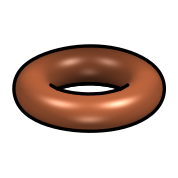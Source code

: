 <?xml version="1.0"?>
<!DOCTYPE ipe SYSTEM "ipe.dtd">
<ipe version="70218" creator="Ipe 7.2.23">
<info created="D:20161106124456" modified="D:20210727190828"/>
<bitmap id="1" width="699" height="415" BitsPerComponent="8" ColorSpace="DeviceRGB" Filter="DCTDecode" length="36445" encoding="base64">
/9j/4AAQSkZJRgABAQEAYABgAAD/4QA6RXhpZgAATU0AKgAAAAgAA1EQAAEAAAABAQAAAFER
AAQAAAABAAAAAFESAAQAAAABAAAAAAAAAAD/2wBDAAIBAQIBAQICAgICAgICAwUDAwMDAwYE
BAMFBwYHBwcGBwcICQsJCAgKCAcHCg0KCgsMDAwMBwkODw0MDgsMDAz/2wBDAQICAgMDAwYD
AwYMCAcIDAwMDAwMDAwMDAwMDAwMDAwMDAwMDAwMDAwMDAwMDAwMDAwMDAwMDAwMDAwMDAwM
DAz/wAARCAGfArsDASIAAhEBAxEB/8QAHwAAAQUBAQEBAQEAAAAAAAAAAAECAwQFBgcICQoL
/8QAtRAAAgEDAwIEAwUFBAQAAAF9AQIDAAQRBRIhMUEGE1FhByJxFDKBkaEII0KxwRVS0fAk
M2JyggkKFhcYGRolJicoKSo0NTY3ODk6Q0RFRkdISUpTVFVWV1hZWmNkZWZnaGlqc3R1dnd4
eXqDhIWGh4iJipKTlJWWl5iZmqKjpKWmp6ipqrKztLW2t7i5usLDxMXGx8jJytLT1NXW19jZ
2uHi4+Tl5ufo6erx8vP09fb3+Pn6/8QAHwEAAwEBAQEBAQEBAQAAAAAAAAECAwQFBgcICQoL
/8QAtREAAgECBAQDBAcFBAQAAQJ3AAECAxEEBSExBhJBUQdhcRMiMoEIFEKRobHBCSMzUvAV
YnLRChYkNOEl8RcYGRomJygpKjU2Nzg5OkNERUZHSElKU1RVVldYWVpjZGVmZ2hpanN0dXZ3
eHl6goOEhYaHiImKkpOUlZaXmJmaoqOkpaanqKmqsrO0tba3uLm6wsPExcbHyMnK0tPU1dbX
2Nna4uPk5ebn6Onq8vP09fb3+Pn6/9oADAMBAAIRAxEAPwD9/KKKKACiiigAooooAKKKKACi
iigAooooAKKKKACiiigAooooAKKKKACiiigAooooAKKKKACiiigAooooAKKKKACiiigAoops
06W8ZeR0jQd2OBQA6isDXfix4V8Lqx1PxN4f04I2wm61GGEBvT5mHPtXEeJP27Pgt4QFwdT+
K3w+tDaHEwfXbYsh9CA+e9S5xW7LjTm9k2erUV86a5/wVy/Zo8OXKQ3Xxo8DB5F3Dyr3zhjP
qgIH0rlb3/guf+yxY3UsLfFjS5GiYqWisrqRGx3DCLBHuKzeIpLeS+9GscJXe0H9zPrWiviV
/wDg4Y/ZYR2X/hOdTbBxkaFd4P8A45WDe/8AByZ+zBaXksS6v4xuFjYqJIvD8pR/cZIOPqBU
PGUP5195osvxL/5dv7mffFFfAf8AxEp/sxf9BLxt/wCE/J/8VR/xEp/sxf8AQS8a/wDhPyf/
ABVL67Q/nX3j/s3Ff8+39x9+UV8B/wDESn+zF/0EvGv/AIT8n/xVH/ESp+zF/wBBLxt/4T8n
/wAVR9dofzr7w/s3Ff8APt/cfflFfD2n/wDBxJ+y1fWMUz+MdatWkXJim0G6EiexwpGfoTW5
on/Be/8AZX1qzMx+JaWeGK7LnSryN/rjyzxVLF0H9tfeS8BiV/y7f3M+xaK+Y9J/4LM/sv6x
bwSR/GXwnEbjG1J3lidcnGGDINv412mg/wDBRn4C+JppI7H4wfDyd4huYf25bpgf8CYVar03
tJfeZyw1Zbwf3M9oorj/AA/+0L4B8WCI6X438I6j56eZGLfV7eUuv94APnFdRY6ta6mivbXN
vcK43AxSBwR68dq0Uk9jJxa3RYooopkhRRRQAUUUUAFFFFABRRRQAUUUUAFFFFABRRRQAUUU
UAFFFFABRRRQAUUUUAFFFFABRRRQAUUUUAFFFFABRRRQAUUUUAFFFFABRRRQAUUUUAFFFFAB
RRRQAUUUUAFFFFABRRRQAUUUUAFFFFABRRRQAUUUUAFFcT8W/wBpT4ffAbTmuvGfjTw14ZhU
E/8AEw1COFzj0UncfwFfJfxs/wCDiP8AZx+FBlh0nWda8c3kfATRdPYwt/21l2L+Waxq4ilT
+OSR0UcJWq/w4N/I+6qK/GL4wf8AB074hv2nh8A/CzTbCNsiK61zUGnkHuY4go/Dca+Wvi5/
wXW/af8Ai8ZEXx0nha1kyPJ0GwitcAnpvIZ/x3V59XOcNHZt+h61HhzGT+JKPq/8rn9Hmoan
baTbNNd3EFtCvV5XCKPxPFeQ/FH/AIKF/A74L+YPEvxV8EabLEcNF/akU0oPHGyMs2efSv5k
/iD8cviF8Xp2k8U+N/FniFnJJF/qs069c/dZiO57VyCaGoYkgEnua4anEC+xD72enS4Tf/Ly
f3I/oV+Iv/Bxb+zL4FaRLLxD4g8TTJ0Gl6PKUbp/FLsHf9DXgnxC/wCDqvwlZiVPCvwn8R6i
wzsl1LUYbVTxwSqK56+9fjWmjquOMD6VKulqOgrinntd7WXyPSpcL4WPxXfz/wAj9IvHn/B0
j8XtaaRfDvw+8D6HGchGuXuL2Qc8E/MgzjjpXjvjj/g4L/al8a+YsHi7RtAjfOF03RYEKjOe
GcOeOnXpXyENNUY+U05dPA6AH8K5Z5riJbzZ3U8jwkdqa/P8z1/xd/wVB/aQ8ds/9pfGXxyy
ybgUt782ygN1AEYUY/l2rzLxL8cPiD40kkfWPHXjDUzNjf8AatYuJQ+OmQz4OKofYMdFpRZY
6AiuaWLqS3k38zshgKUfhil8jEvYbnVZGe6uLi5dzuZpZGcsfU571GuiIv8ADXQfY/bNH2P/
AGaydZmyw67GCNHAHC5FOXRx/dxW59kPoRS/ZPY0e1ZXsEYn9kKP4RR/ZSjoorb+yexo+y47
Gl7UFRRi/wBlD+7R/ZY/uitv7L7UfZval7VgqKMT+yx/dFH9lD+7W19m/wBk0fZfY01UYexR
if2Sv90UHSF/u1tfZT2Bo+yn0NHtQ9ijCOjjP3KRtGU9VxW99lPoaPsntT9qL2KMGPSjA++N
njcd1OD+lbWi+PfFHhog6b4k8Q6cQuz/AEbUZofl9PlYce1SfY/9mkNnjtTVdrqTLDRe6PQ/
CH7ffx58BbP7J+L3xBtVjZWVTrM0q5UYHDsQQB26V6r4G/4LlftTeBfLCfEy41dI8fLqmn21
zuwc8koGOenXpXzKbMZ6UhsgewraGOrR2k18zmnllCXxQT+SPv3wP/wc2/H/AMOmNdZ0LwD4
hVcbi1jLau/OTykmAccdK9p8Af8AB1e6iNfFfwdbPG+TSdZz65IWSP6fxetfkudPB7Zpracp
4xiumGcYmP2jjqcPYOX2Lel0fvB8OP8Ag5l/Z98VrGuuWPjfwrM5AP2jTVuY1/4FE7HA+lfQ
Hwv/AOCvf7N3xcaKPSvi14Xt7iUcQajK1hIOnBEwUd/Wv5nG0tT2qJ9GVuoFdlPP6q+JJnBV
4Vw7+Btfif1xeFPiFoHjuzS40PXNI1iCQblksryO4Vh65Qmtiv5FfDGv634HvUudD1jVdHuY
zlZbK7kt3B+qEGve/hR/wVn/AGkvgxLGdK+K3iS9giGBb6rIuoxEYxjEwY/ka7afEFN/HFr0
PNrcKVlrTmn6q3+Z/TfRX4X/AAh/4Od/i/4TaKLxl4N8I+LIAQHltvM06cjuRgumf+Aivqv4
M/8ABzd8GfGjwweL/Dni/wAFzvw8vkpqFsh/3oyHx/wCu+lmuGn9q3qeVWyLG094X9Nf+Cfp
LRXi/wAE/wDgon8EP2h0iHhL4meFNRuZRxayXq21yD6eVLtbP4V7NDMlxEskbrIjjKspyCPY
13wnGSvF3PLqU5wdppr1HUUUVRAUUUUAFFFFABRRRQAUUUUAFFFFABRRRQAUUUUAFFFFABRR
RQAUUUUAFFFFABRRRQAUUUUAFFFFABRRRQAUUUUAFFFFABRRRQAUUUUAFFFDMFBJIAHJJ7UA
FFfO/wC1F/wVT+Bn7I0csPinxxp1xq8WR/ZWlEX96T6FIyQn/AytfnX+0z/wc7eJfEK3Nh8J
fA1pocLErHquuv8AabjH95YEwin/AHmauLEZhQo/HLXtuz0sJlOKxGtODt3eiP2XvtQg0u0k
uLqeG2giG55JXCIg9STwBXzJ+0P/AMFkP2eP2bfOg1b4gadrOpwkqbDQgdRnDDsfLyi/8CYV
+BHx9/bY+MX7VN3JJ468f+ItZt5CSLIXBgsk9hDHtTH1FeXW+gquPlA/CvFr8RdKUfvPo8Lw
i3rXn8l/m/8AI/WD9oD/AIOj7y58+0+F3w2SFTlU1DxFc7j7MIIjj8C9fFXx3/4LAftH/tEt
NFqvxF1PRNPm62WggabCB6Zj+c/ixr5/i0kDHyk1Yj0wDOFrxq+b4ip8Uvu0Po8NkGFo/DBX
89fzMjVnv/E+oPeapfXupXcpy011M00jH1LMSTSRaKB/DW6mn+oAxUi2HqK8912z1Y4ZJWSM
RNKAHQCpV00dxjFbAssUosx6EVDqs0VEyl08dSKcLFfTNan2Qe9H2Ue/5UvaFKkZosgOwpRa
AdBWj9mA65H4Un2ce1LnBUyh9l9qPs+OgFX/ALOPak+zego5wdMpeR7Unk/Sr32ak+y+5oUg
9mUvJ+lHk/Sr32X3pPsg9RRzh7MpeT7Cjyvarv2QUfZBQpB7Mo+T9aPJ9jV77IKPsnoKamHs
yj5XsaPK9jV37J7Cj7J7CjnF7MpeV7GjyvY1c+yn2/Kj7Kfb8qOYPZlPyvY0nkj0NXPsp9DR
9lPoaOYOQp+SPQ0eSPQ1cNsR2pPsx9B+dHMLkKnkj0NHkj0NWvsxHrR9nPvRzByFbyB6UeQP
SrPkEdiaPJI6gijmDkK3kD0pDbAnOBVoRewFKIc9h+VHMCgU/so9BSGzB7Cr3kewpRbjvijn
H7MzzZD0NNOnj0Naf2b2o+y+1HOJ0jIbTRyMVG+lBuwNbf2T2pPsZPUCmqgnROebR9rhlBVl
OQRwQa9X+Cn7cfxo/ZwnRvBvxI8V6TDH/wAupvGuLYj08qTcmPwrhzZccCmtYEg8YFa08TKD
vF2MauDhUVpxTXmj9CfgL/wcyfFjwOYLbx/4U8OeNbRMB7m13adeEevy7oycf7Ir7e/Z6/4O
Fv2f/jP9nttd1HVfh7qcxCmLWrctbg/9d49y49221+Cb6aG6rxVeXSFYHK4zXq0M9xENG7+p
4eJ4XwlTWMeV+X+Wx/WD4A+KPhr4q6Mmo+Gdf0fxBYyKGWfT7yO5TB6coTj8a3a/k7+HXxE8
V/BnXk1Twj4j1vw3qER3CfTryS3b8dpGR7HNfbn7Nf8AwcTfG74NR21j4ztdI+I+lxEK0l2n
2TUNv/XaMbWP+8h+tezh+IKM9Kit+J85i+E8RDWjJS/B/wCR+9FFfEn7MP8AwXz+A37QT29j
rGqXfw81qYhfs+vKEt2b0W4XMeP97bX2d4f8R6f4t0iDUNKvrPUrC5UPFcWsyzRSA9wykgj6
V7VHEU6qvTkmfOYjC1qD5asWvUu0UUVsc4UUUUAFFFFABRRRQAUUUUAFFFFABRRRQAUUUUAF
FFFABRRRQAUUUUAFFFFABRRRQAUUUUAFFFFABRRWL8QPiR4f+FHhe51vxNrOmaDpFmpea7vr
hYIox7sxHPt1pN21Y0m3ZG1WZ4x8baN8PfD9xq2varp2i6XaLumu724SCGMe7MQBX5nftp/8
HI/hfwQbvQ/gvox8XaouY/7b1BGh06I/3o4+Hl+p2j61+WH7Rn7W/wAUv2wNfa/+IPi/VtdQ
uZIrIyGOytvaOFcIuPXGfevGxmeUKOkPef4fefRZfw1icRaVT3F57/d/mfsB+1x/wcafCn4N
PdaX8OrG7+JOuQkoLiIm10uNgccysN0g/wBxcH1r8yP2pf8Agrx8fP2uGuLXVfFs/hrw/cZH
9kaBmygKn+F3B8yTj+82Pavniz0IIB8oFX4NJAAwtfMYvOq9bS9l2R9rgOG8LQs+W77vX/gG
FDohklaR90kjnczNyWPck+tXYNHC4+UCtqPTfYCp0sAO3WvJlWbPfhhkjIi0wDGRUyWAHRc1
qizAxx0pwtR2GKydQ2VFGYtn04p4sz3FaP2f2FHke36UnMpUzP8Asp9DS/ZSOxq8YsemfpSG
L2Bo5g5Cj9nPoKDAfT9KumL2IpPIznihSBxKJh9hR5XtV8Wmexp62JPahSFymZ5J96X7Ofet
ZdMLYwvWpo9HLYAU4pqQuQwxaZ7U77KfQ10MegM38JqePwyzY+U0XDkOZ+xN6UfYj6GusTwq
5I+UmpB4UfptP5U7sTiciLA+hFL9gPpXXHwqw42nP0preGGX+H9KOZicTkjYkdj+VN+xH0Nd
W/h5l/hNQSaIV/hxRzByo5s2ZHbFNNofTNb8mkkdjkVDJp2O3FHMHKYptPak+y+1azWOO2KY
bP2p8wcpmfZfak+yn0H5Vp/Y/YUoss9gaOYOUy/sho+yGtcWBPIBqQaYTjjmjmEomJ9jPtR9
jPtW8ujk44NPGiE/w0+YfKc99kPpTfsjehxXSDQSf4T+VIdBYfwkUcwuU5s2hHYUn2Y+mfwr
on0Jh/Dyaik0Vv7p4o5g5TBNufQUnkH0rZk0lh2IxUT6aVPTFLmDlMrysdgaUIfTFX2siueD
xUbWpHUEmjmDlKoT1NKEHoTU5gx2H5UnlkccCjmGokQi9hS+V64qUJ6mnLH6DFLmY1Eh8nPQ
fpR5Ht+lWViz1p4hB7ZpXGolP7NTWtQeMVoeSO+BS+QD0yaOYOQy3sQeo4qGTTA3bmtr7MDz
ig2gPUdKaqCdJM5y40YODlQRXon7Pf7XXxU/ZM1hLvwD401rQkVgz2izGWzm9nhfKH8s1zbW
IPaoZNOz2zW1LEyg7xdmc9bBwqRcZpNH6kfsm/8ABy6Q9ppXxn8JeWMBH13QQSM/3pLZj/6A
34V+ln7Pf7WXw6/ap8NjVfAPi3SPEVuADLHbzAXFuSM4kibDofqK/mCn0kNnK1Y8HeJte+F/
iW31nwzrGp6Dq1oweG6sbh4JUI56qR+Ve/hOIqsPdqrmX4nymP4Qo1LyoPkf3o/q5or8U/2P
/wDg4y8dfDIWWjfFvRY/Gukx4jbV7ILb6nGv95l/1cpH/ASfWv1a/Zi/bQ+Gv7YHhSPVfAXi
jT9XJQNPZFxHe2ZI+7LCfmUj1xj0Jr6jCZjQxC/dy17dT4nH5RisI/3sdO61X9ep6lRRRXce
YFFFFABRRRQAUUUUAFFFFABRRRQAUUUUAFFFFABRRRQAUUUUAFFFFABRRRQAVHeXkOn2sk9x
LFBBCpd5JGCogHUkngCvFP20v+Cg/wANf2FPBjal401mM6nOhNjo1oRLf37dgqZ+Vc9XbCj1
r8Qv28f+Cu3xU/buvrrSzdy+D/AbOfK0PTpWU3CdjcyDBlPtwo9O9ebjs0o4ZWk7vt/Wx7GW
ZJiMY7xVo93+nc/R39vX/g4I8Bfs9zXvhz4ZW9v8Q/FsOY3ukkI0iyfod0i8ykeicf7VfkL+
03+198T/ANtLxWdV+IPie+1aNJC9tYK3lWNkCfuxwr8o9MnLHuTXA6doAjUYUCte00kAD5cm
vi8dnNau7N2XZH6PlfD2HwqTiry7vf8A4Bj2WhBAAF4HtWlb6UFAyAK1YNNwBxirUdiB2BxX
jSrXPooYdIy4dOAAwtWEsT6CtJbTtini1IxwaydQ3VIzxZYxmnfYx71f+zH+6aQwY7UucpUy
l9lHoKPsw9P0q4YvYU0x/UUKQuQpm3FNaDFW2jPcZpvl56ZppicSmYiKTyCe1Xlts9qliscn
pVcxPKZyWpPapo7At0BrXt9JLEcGtOx8OmQj5TQpCcTn4NHL/wAJ5q/a+HGkx8p5rr9L8HtJ
j5P0rqdG+H5kx8n6VVxWPOrPwe8mPkOK17HwE8mP3ZP4V65ovwxL7f3fH0rrtH+E4bbmP9KB
cp4bZ/DZ2x+7P5Vp23wwc4zGfyr6E074TDAzEMfStWD4WIgGYx+VFyWj5zi+F7Af6v8ASnn4
aFR9w/lX0XJ8OEiH+rH5VQvvBEcQPyAEVSYj58n+HpQH5P0qhd+CRHnKV7nqvhiOIH5RiuX1
nSEjDcCqA8fvPCwTI2jism80EJn5ea9J1izRM4ArltWRQT04oJZxV3pYTPHSs24sgvauk1Jl
BPtWJeuOaBMypbYAnioWgHIq1cSDJqs8oyTQIYIB1wBUsdsDjimLKDViGQZzQBJDZBu3Wrlv
pgbtwabaMDjmtax2nHTigCK30QNjir0Hhvf/AA9a0dOhVscVvabZI+OM0Ac3F4S3j7tSjwWW
Awh/Ku7sNISTHy5rYtPDiOB8ooA8rfwOSPuEfhVefwM3PyH8q9qj8II/O0UsngZWB+QflQB4
Pc+CmGfkP5VnXXhFkJ+U175d+AQQfk/SsfUfAGM/Jg0AeFXPhpkz8pqhcaGy54Ney6l4G25G
yue1PwgUz8hxQNI8wl0wr2NV3siueDxXc3/hspn5ayLvRihPy4xQUkc01qc9KTycH1rWnsCu
RjpVWS2x2pNjsVAh79KeBngCpDDjseKQKB0qWxoAgHbJp4T14oQd/SpEXJ6ZpFpDViz0FOEB
OOBzU0aCpVTPsKhyKUSsLU+gzSGzPtV1Y89BSiHPYflS5iuQzmsie2ahl08HqtbPkD0pDbZ6
imqgnTOcuNJDg8AipvB3iXXfhZ4qtdd8NavqOhaxYuJILuynaGWMg56r29jwa2Xsg3JFVptN
B6DNa067TumYVcNGSakro/Rz9hv/AIOKNX8MSWvh7446e+rWQxGniTTYQtzF0AM8IwHHqyYP
+ya/Vz4Q/Gnwp8e/BNr4j8Ha9pviHRbxQY7mzlEig4+6w6qw7qwBHpX8vF3o4YEFcZrtv2bP
2pviJ+xt46TX/AHiC60mYsPtNoT5lnfKD92WI/Kw9+o7EV9Pl/Ec4WhX95d+v/BPis24Qp1L
1ML7su3R/wCR/TxRXw9/wT3/AOC3ngL9rd7Lw14uW38CePZQsaW9xN/oOqSdP3Eh+6xP8D8+
hNfcNfYYfE060Oek7o/PcVhK2Gm6daNmFFFFbnMFFFFABRRRQAUUUUAFFFFABRRRQAUUUUAF
FFFABRRWX428b6P8NvCWoa9r+pWekaNpUDXF3eXUojhgjUZLMx/yaTdtWNJt2RpySLEjO7Kq
qMkk4AHrX5p/8FNv+C92jfBOTUPA/wAGpLHxL4uTdBea2f3un6U3QiPHE0o/74B9elfL3/BU
v/gt54g/aiv9R8B/Cq6vvD3w/Rmt7vU4yYr3XgCQcEcxwH+795u+BxXwVpGghAMjk96+WzTP
lG9PDv5/5f5n3GScLOdq2LXpH/P/AC+8v+N/GHiP4zeNb3xJ4s1nUfEGu6k5kuby9mMsshPu
egHYDAHanWGjBcDbyKv2OkhQMjArVtdOxgYxXxdXEOTu2fo2HwkYJKKsULXSwMZGavQ2GMDG
BV+GxAxxVmOyPpiuSVU9CFEoR2WB0qVbQDt1q+tmPfBpwtQOxP4Vm5mypFEW2Peg249DV42w
9MU1relzD5CkYB9DTGiI96tvGR2zUbpj3BpqRLiVGjB7c1E6Y6jIq1KmOaiZd31rRMylEr+X
noacsOT0NSiP2AFSxRcjiqTIaGw2uSOKv2en7iOKLWDOOK2dOtQSOKpMhofpejByOK6nRPDY
cr8vWoNGtV+XgcV2GhQIu3IFMRc8PeElYrlf0rvPDng1DtJQCs3QDGm3OMV2uh3scYXkcVaI
ZsaB4PjULlB+VdfpXheJFHyisHTdeiiAywGK1YvGEUSj5hx70xNnRQaNDEo4HFFxbwxDovFc
zc+P44wcOBWNqnxJRQf3gx9aaRDZ02qXEMYPIrk9d1WJAcEVzOufE5MMBIPzri9f+JQbdiQf
nVJEtnSeIddjXd8wxXC+IPECZbDCuf174geZuw/61x+s+NPMLfP+tMTkbWua8pLYYGuS1fWQ
SeaytU8UF8/NWDf68XJ+aixNzR1HVQxPIrGu9QBJ5qjdaqWzz1qjNfZzzT5RXLs9715qBrv3
qhJd571GbrvmmohzGkt371PFecjmsUXR9qkS7IxzRyi5jo7W/AxzWtY6mARzXGw35GOau22q
lf4qdg5j0HTNVUY5HNdHpWrrxzzXl1nrhUj5q2dO8SFCPmxiiwcx6/pGrocciuo0rUo2xyMV
4vpni3bj5q6TSvGm3Hzj86LIOY9l0+7jcDkGtS38px2NeVaZ45HHz4roNP8AHC4GXFLlHzHc
vZROOgOao3ukRsCcA1k2/jJHA+cVOfFCSD7w/Ok4gmUNV0BDnCiuW1nw8vzYUV1t3rcbg5Ir
E1O/jkB5FKw7nBaxoKjdha5jVNHCbsKK7/V5UbPI5rmNW2ndjmgpM4i/00KTxism6s9pPFdV
qSjJ4rEvYxk0mikzDlgx2qJkI6jNX7hME1Vdcc1DQ0Q1JF2prIDyOKVPlx3oZaZYQcAetTKM
n2FQxnIFTx96yZrEei5+lTJDkc8CmxLkgelWETPAHArNs1jEasI7Cni3PoKmSP0qRYs9qhyN
VAqG19gTTHss9utaS25IpTafiaSmP2ZjS2Gc8Zqlc6YGBGK6NrM+mahmsuvGKuNQznRucZe6
MVcOhZHQ7lZTgqR3B7Gvvn/gnD/wXM8T/s6z2Hg74ry3virwUpEMGqEmXUdJXoNxPM0Y9D8w
HQnpXxZc6cCDwDWTqGjBwflFengsxq4eanTdv1PGzLKKOKpunWjf816H9QHwx+KPh74z+CLD
xJ4W1ey1zQ9TjElvd2sgeNx6exHQg8g8Gt+v5w/2Gv8AgoJ4+/YA8fLeaBcyap4Xu5AdT0C5
lP2a6Xu6f885QOjD8QRX7x/sefto+B/22/hbB4m8G6ikroqrqGmysBd6XKRzFKv8mHDDkGv0
HLM2pYuNtpdv8j8mznIa2AlfeD2f+Z6zRRRXrHghRRRQAUUUUAFFFFABRRRQAUUUUAFFFYPx
P+J+gfBnwFqnifxPqlpo2haNA1xd3dw4VIkA/UnoAOSSAKTaSuxxTbsit8ZPjJ4a+AHw21Xx
d4u1W20bQdGhM1zczNgADoqjqzE8BRyScV+AX/BTX/gqr4q/4KHeMjpeni78O/DbS5W+w6Us
pD35B4nuccMxGMJyF9zzVD/gpz/wUy8Tf8FEvik9vA9xpPw40S4YaPpIYgXGDgXU4/ikYcgH
hAcDnJPz5o2jhVHHNfFZznTqXpUn7v5/8A/SOHeHFStXxCvLou3/AARmkaIEAG2uhsNM2gcZ
IqXT9NCgACtm0sOmAK+Qq1rn6BQw9ita6eBjjmtCCxwBkVat7IDGBirkNn0yMVxzqHoQpFOO
0AHTFSra+1XktAOgyakFvx0FZuZsqZQ+zHuDSGDHb9K0PI9v0pjxccikpDcDPaL2qN48dKvS
wdxVeRMZ44qkyJRKciZGcc1XdcHHY1dlXBqrOMGtIsykitIOPpUWwc81LL3+tRF+wrWL0MJD
R1FTRHmoCwBxTllA79KtIyNK1cAitawuAuOcVz0VztxzirUOohCOa0RDZ2um6gExyBXQ6Zrq
x4+YV5rBre3HzVcg8SFMHdVJENnr+neK1iA+YVs2njxYgPn6e9eJR+LimPmNO/4TdgPv8fWq
SIcj3dfiWEXiTGPeorj4qlQf3n614RN49YA4cj8ao3Xj12z85H41SiQ5HuGofFk4I839a5/V
fiqzA/vD+deO3fjZ2z85yfesy78Xs2fnNUkQ5HqGq/EppM/vDz71zmp+PWkJ+fr71wF14md8
/Maz7jXWbOW61SiS5HYah4vaQn5zWNe+JGcn5jXNz6uTnLE1Wk1EtnBJquUhyNq51lmzzVGb
US2eazWvCxOD1phlZu9NRZLmXJLsnvUT3Ge9VwGPcinCIn1pqIucc0/400zHtS/Zz6Gj7Ofe
nykuY0yn1xSfaCO4pxgYetMaE+mKOUOcet2R0NSJfEYwelVSpXqKYzEEjpQoi5zUi1QrgZq3
b62y4+Y1z/nFeM0q3RHc8Ucoc519r4kZMfMRWpZeLWTB3GuAS/I7nNTx6qQeGNHKPnPULHxu
y4+c/nWzY+PiuPn/AFrx+HW2GPmNW4PELLj5jxRyjUz2u0+IPT94fzrQg8f5A/efrXiEHidh
/EauQ+K2H8Zpco1M9p/4TnePv5qGbxgHBG6vJo/FzAffNSr4tOOWPPvSsUpHol54kDg/MDWR
fawHzzXJHxNvH3qhk14tn5s1LiUpG3e34bODWVdXQOec1Rm1fdxmqsuobs85qXEpSLU0wOea
rSOPWq73ee9M+0+9S0aKROzE/ShWxwelQiXPc05ZM+4qGi4stwtnirMZz+NUIXwRzxVyFulR
JG0WXIDk5q1COM1VtzyKuW44FYSZ0QJ4kzgelWY4sdsk1FbrnnFW4k9RWMmdMUCQ5xmniAHt
UsURP1qwluB25rNyNVAp/Zs9qY9qDkYrTFuD2FBtQRjGKSmP2ZizWIOeMVSutPyDkV0clmD0
BFVZ7I85Gc1cahnOlc4/UNJDAjHWuj/Zy/aO8Z/sd/Fiy8YeCdTlsb22cfabYsTbajFnmKZO
jKRn3B5GDTbvT8g8VjajpQYHjOa7cPipQkpRdmjzcXgoVYOE1dM/oL/4J/8A/BQ3wb+338NW
1PQ3Om+ItMVV1jRJ3BuLJyB86/34mOdrD6HBr3+v5hPgj8bfFn7K/wAWdN8a+CtSk0zWdLfP
HMV1Hn5opV6OjDgg/wA8Gv6Bf2Av28/Cv7ePwbt9e0aaK016xRItb0hm/fafPjnjqY2OSrdx
x1Br9IyfOI4qPJPSa/E/HeIeH5YGftKetN/h5P8ARnu1FFFe6fMBRRRQAUUUUAFFFFABRRRQ
BFqGoW+k2M11dzw2trbIZZZpXCRxIBkszHgADkk9K/Ab/gsf/wAFTL39uf4lSeCvCF3Nb/C3
w1dHy9pwNeuUJH2lv9gZIRT2+bqePpP/AIODv+CmkmnLP8BPAuogXFyit4tvbaTJjQgMtkCO
hIwz+gwvrX5R+HtIEaKNuBXyefZpa+Hpv1/yPvOF8kvbFVl6L9f8i7oejhFUAAYrqNM04KBg
ZqHStPwBwMmug0+y4HFfDVqp+m4ehYWxsenHFatrZ9MCnWdnwOOK0re14AA6VwTqHq06RFBa
AAYFWY7U+lWYbQDnHNWEt/aueUzqjTKa2nrTvsgq6IPagwe1TzF+zM9rYjtUUkWO1aTw1BNB
nJxzVKRMoGbImO1VJ48E+laU0ZGRiqdwnymtIsxnEzphxVO461euBwao3R5PrW8DmmVJ2/Wo
HfaKknbDH0FVZZM5Oa3ijlmxWkx3xTTMR361C8nv1qGS42961SMZMtG729zTft5/vCs97g9c
1G9yR3rRRMpSNYamVHJ6Uf2wR3rEkvdueeagkvic84zVqJk5G++ukZ+aoJdfY/xGsF70881D
Jen1q1EzlM3Jdcbn5jVaXWm5+Y1iyX3XnNQSXpPGatRM3M2JtXPPzVVl1QnuSRWW90T361E1
z71SiZuoaMmos2eage8Jzz1qi116mmm6HqatQIcy6bgnnNAlJ6YNUhck1JHKWxzVKBDmXF+b
HbNTxpuqtb/MR61o2kO7FNQJcwhtt3arUVgW7E1bs7INjjrWraaaGxwKpQJczHj0wkY28U7+
yWxnaa6eDSVIHAqb+yV644p8gnM4+TS254qtNpzL2NdnPpSgHgVn3mnKoPHSjkE5nIT2jL2q
nPEVzXSX1oq54xisi9iC54xT5A5zIlJXOO1QvMV7irF1gZqjNKAaOQOckNyRQLw9zVN5x61G
bkZ60uQfOaS35yOeKlTUSDyTWR9pHr+tKLnnrScBqZtx6mcdTxU0eqkYO7rWALnkc09bo9M0
uUamdEmrHON3SpU1cn+LpXNreHrk1It6Rxmk4FKZ0a6sT3PFO/tU/wB6ufS/PAJxUiXvvipc
SlM3RqZ7ml+3hj15NYq3ee+cVIt178VDiaKoa/2rPfNKJ8981lpdEY54qaO5DdSQahxNIzNJ
Lgg9c1NHMDg5wazUm9TU8U2COelQ4m0ZGlG/I7VdtnyBWXBKGxzV60fkDrmsZI3hI1LZske9
X7foKzrZjkGtK2BIFc0zspMvWy8D3q7AmcCqtqvArRtY84OOlc0mdkESwxYA45qzHD7UQRE4
q5Dbj0zWEpHTGJClsT2p4tOOlW0g9qkFvntmocjZUzOa0OOmcVDLaEdRWubY+hFRyW/XihTE
6RgXNlnOBzWZe2G4EEciuons+uBiqF1ZgggitoVDnqUjidU0sMGyK6f9lX9qTxZ+xJ8b9P8A
GvhS4cNAwj1CxLkQapbZy0Mg9COh6qcEVW1CwyDkVzms6WGDcV6WFxUqc1OLs0ePjsFCrBwm
rpn9Jn7Ln7S3hr9rf4KaP458K3Im03VY8SRMcy2U4A8yCQdnUn8QQehFeg1/Pv8A8Epf+Cgt
5+wZ8e47bV555fh34plWDWbYHItH+6l2g7FCRuA+8uR1Ar+gDR9XtfEGk2t/YzxXVlfQpcW8
0bbkmjdQyup7gggg+9fqWVZjHF0ub7S3X9dz8PzzKJ4Cu4bxez/T1RYooor0zxQooooAKKKK
ACvm7/gqT+3jYfsEfswal4hR4pvFesBtP8O2bYPm3TL/AKxhnOyNcuT6hR/FX0dc3MdlbyTT
SJDDCpd3dgqooGSSTwAB3r+b7/grd+29N+3T+13qmo2M8j+DvDDNpOgR8hXhRvnnxnG6RwW/
3do7V5ma436vRuviei/zPayPLfreISl8MdX/AJfM+d7jVtQ8deKL/W9Xup7/AFTVbh7q7uZm
LSTyuxZmJPckmum0awCheKydAsAqrwOK63SbQACvzbEVW22fsmDoJJJIv6ZZ8DjrW7YWnTgg
VV061wBxzW3ZW4AAryasz3aNMltbXoAK0be2CgcUy1iCqOKuwDpxXJOR6FOCFitunHWp0tj6
YpYjzU8fesJSOiMURfZvc0jWx/KrFFJM05SjJB7YNV5ocZGK1JFBHIqtPCKqMjOUDHuYeCcY
qhcJ1HrWzcw4yCKzLuIgmuiEjkqRMe6BGeOlZt0eT7Vq3qYJAzzWTeH5jXVA4ahn3T4zVOWT
Gamu3wTz0qjcTYHBrrgjgnISefGQDkmqsk2cnNJLL15yTVeWU+tbRic8pDpJwB161XlujyAe
KjlkJPWoJHrSMTGUh73HvUMlzjOTiopZMZGarSyHua0jExlMmku/SoJLknvUMklV5pyOM81p
GBjKZZe496hkuwO+aqSTk5yahe4I6mtFAydQtveVE10e5qk93ionvT2OK0UDN1C+bjvmk+0+
9ZrXZ9etN+1Y5zVKBm6hrLdAHrU8N0OKw1vgO9TRaiAeuatQIdQ6W1uuR0rVsbkcc1x9vqwG
ORWhba5tx8wqlAl1TurC5XjJ6Vs2N0oxyK89tPEYXHz1o23ikKB83601Al1T0W3u0wORU/2y
PHUZrz+LxeB/EPzqX/hMh/fpqmJ1Ttbi8TB5FZl7dpg8iuYl8XqRjeKpXPisMD84oVMTqmzq
F0gzgg1h6hcLkkEVQu/EYfPzD86y7vXA2fmFHIHtS1e3C5PIrMuLgZPIqrdaqGz8wqjPfgk8
ihwD2pcluBzzULXGO/SqEl7nPNRm896XINVTS+046HFH2r3rM+2H1o+2H1pcg1UNUXRx1NOW
8IxzWWLsk44p63ROB0pOBSqGqt3609bsHvWYkxPIPNSLITznNS4FqZprdDjmpFuPfrWarnrk
kVNHJ071LiWpmilyeOalS7PrWejfkalRuxqHE0UjRjuge9Txz9Oay0Y9M81NHKQcZzUOJpGZ
qxXJGOeKtQzgjg1kRTnjPerMM+Mc1lKJtCobNvNhhzWlavyDwaw7Sbdg5rWsnyBXPNHXSkbl
ockVrWgJwBWPYknbW3YJnHUiuKoelRZpWidOMVqWsXAGM1SsIc4JHStezh6E1xTkejTiT20H
AJFXYYM9qZCoAq3EOnauaUjthAWK2z0FTLbetOj7e1SAZOKycjojEi+yio3tePWrtNcd6SkN
xRmTWvXAqldWoYHituRAwORVS4twc45rSMzGdM5u9s8ggjmsLU7HIbjpXYXlrkH1rF1G0yCc
dK66czgrUjz3xBpQdW4Ffq//AMG/n7fsvjPw/L8EPFN40mqaJA9z4bnlbLXFqvMlt7mMZZf9
jP8Adr8vtYsshuKz/AHxC1n4I/E3RfFvh26ey1nw/dpeWsqnHzKc7T6qRkEdwSK+jyjMZYas
prbr6Hx+f5THGYeVJ77p9mf1G0V5v+yR+0hpH7Wf7Pfhrx3ozAQa1bA3EOfmtbhflliPurgj
6YPevSK/UoTU4qUdmfiFSnKEnCas1owoooqiAooozQB8Pf8ABeX9tY/sufsgXPhrR7zyPFvx
I36Va+W+JLa0x/pM3ByPlIjB9ZD6V+BOj2eHUY6c19Uf8Fof2p5P2qP29PExtrlZ/D/giRvD
umBJRJERC5E0ikZBDy7zkZBAWvmjR7f94OOtfAZ1jPbV3bZaI/VuHMuVDDRuvelq/wBPwOg0
S1wF4HFdRpdvwBisXR4cAZHWuisBjivlq0j7fDQsa1igUjitS2PSsyzPzCtG3PSvPmerTNGA
nAq1CeRVS3bgelWoj0rCSOuDLUZwanQ4b61WQ8g+tTqcgHvWTR0IlooByM0VCZaY2Q9BUExq
d+gPpUMw781UdiGVZ8E89Kz72HKkjtWjOOfY1TuOh962gznqIwdQjxzWHqIxmulv4g6njmud
1WMjPGK7KTPOrxMK+fBJ7VlzOWPXrWjfg5YYrMkOCfavQgjyqj1IpD1NVpnxx6VNK2B9KqTP
ya2ijnkyORuvNV5ZMZOafLJjOTVOebJrWKMJSEmlyetV5JOpzRNL71UnuM5AzitoxOechZp+
wPWq0kvXmmSze9VprnGQDWsYnPKZJLOB3qtLcZ74qKW4znJqtLcgd81rGJjKZM83XmoJLgDv
mq8t0T3wKryXPXnFaqBjKoWZLo884FRtdH14qnLdgZwagkvCe9aKBjKoaDX5XPIwKF1TbznN
ZL3fvUT3oGeckVagZOobq6wV6GpE14jjdiuZbUCM4PFRtqLf3jVqmZuqdeniMr/HipF8Ulcf
OfzriW1NhyWyKa2rEdWNUqRLqneDxWR0cfnQfFx/v1wH9s46k/nSf20f7xpqkT7Y75vFp6b/
ANaifxST/Hk1wx1onuaT+2D6mn7IPbHZyeJN2RvqCTXs8bq5T+0yf4jzThfE96XswVU6N9XD
fxcVE2pbs84zWELwnuaet0fXmlyFKoa/20kdaBck9zWWt2e5zUqXQ9alwKUzRW4Pc1Kk4OOa
zkn96kSb3qHEtTNJJamSX1rNjuCO+RU8dwDjmocTWMzQjlI75FTxyg9+az45vfNTRy9MGocT
WMzQR+fepUfuOlUop84B61OknTms2jaMi7FJnqetWEbOPUVQR+4qxFKDjmoaNEy2rdCOtSqe
hquj96lRu3Y1mzWLLMZ6iplYjBFVom/Sp0PGPSoaNEy/YSncB61u6a2cc1ztpkMD0roNIUnG
BXNVR2UGdFpik7RjJroNNh6HFY+kxdCegroLBDgcV5lZntYeJqWKhVGB1rStBx9Ko2keAB6V
p2seFHFcM2enTRZhHSrcS5IHpUMCd/SrUKHA9TXNJnZBEqDgmpEGOfWmoucDsKkrNs2SCkPI
IpaKQETdDUE/apz0NQTH9atEyKdwASciszULcHJAyDWrcHk1Ru/un61tBnLURy+rWvDDFcnr
llknAzXd6nCGUkVy+tW3XivQoTPJxNPQ+8v+Deb9r9vh98XdW+EOsXJGl+LQ1/o+8/LDexr+
8jHp5kYz9Yx61+x9fy5eCfHWpfCH4j6H4q0aZ7fVPD99Ff20inBDRsGx9DjB9jX9MXwM+Lum
fHv4O+GvGmjOG03xLp8V/CN24x71BZCcDLK2VPHVTX6Vw1jfaUXRk9Y7ej/yPxvjLLvY4lYi
C0nv6r/NfqdXRRRX0p8aFeNf8FBv2hx+yx+xt4/8bJMsF9pelvHp53hWN3LiKHbzkkO6njnC
k9jXstflv/wc5/HsaJ8HfAPw1tnUXHiLUn1q85O4QW6lI164w0kpPIP+rGCOc8mOr+xoSqdl
+J35XhvrGKhS6N6+i1Z+OFo0t9cPPM7yzTuZJHY5Z2JyST6k1vaRD+8HtWVpsOADgVtad8je
5r8yqyuftNCFrHQ6bgAdhW3YscjmsHT3+Vfatqzfp3rzaqPXoM2bRumc1p27dKyLV84rStny
Aa45o9GmzTtm4Aq3E361n274I5q7E3SsJI6oMuRtkVPE2fxqpE+CPep0bB+tYtHTFllD2p1R
q3QipAcjNZyRomIRkEVG65B9qlprr3oixNFOVMgjuKp3CZB960pY+4qrPFnJHQ1rFmU43MS8
jIyKwtWi3KxwMiuovbbcCQDWHqlqeSB1rrpSOCtE42/jKs3rWPc8MRXRarAQzHHNc7qOUkPF
enSdzxa0bFK4k6+tVJpOvNS3EnJNUbmbGRXVFHFORHcTdR2qnNMBnmluJgMnNULm5znngV0Q
ick5jp7nOeeKpzXAGeaZcXQGeeaoz3XUk1vGByzqEs90TnnFVZrkDqarz3noapT3gGcmt4wO
adUtTXZ55xVWW7Azk1TmvvQ1Vmvh3NbRpnNOqXZb3rg1Vlu85yaozX/XBqtNfdctWsaZhKqX
5bwDvUEl6ecGs6XUBzzmq8moH1xWqpmEqppPeHuage9HrWa94T3JqNrknvWigZOsaL347HNQ
vfHrmqLT+pNNMwz61SgZuqXGvCc85pjXBPeqpmHajz/aqUSecsGYnvSeZ7mq/nfWjzvrTsxc
xZ833pROemaq+d9aXz/aizGplsXGD1FOW6POCaped+FL5wpOI1M0Euz69KlS86ZrLEw45NPE
5HepcSlUNZLoHvUqXHvWOtyfyqRLsjvipcC41TZS5I71NHd9MnisaO9PGTmp470dziocDWNQ
2Y7kHvU6XHvWNHdeh6VYiuyMc1m4GkahsRXRHWrEVwD0NY8V2DjmrEVz05rOUDaMzYjm6c1Y
inxgEjFZMN12Jq1FcdMGspRN41DVjlyAc1PFL71mQz4xg1ahmBxg1lKJvGRpwy9PWp426VnR
S4q3DLuFZSRvGRcRu/cVZhbOKpxvVm0JLjvis2jaLNKzQsRXS6DBwpIrC06EnHGc12Hh/TyQ
vHFcNeVkelhoXZsaVbkgcda6HTrc8cdKp6Vp5AGR1rfsrLAAxgV5FWZ79CloS2dv044rSgiP
GBTLa3wAMVdggrjnI9GnTHQxdPQVZRCOO9JHHjHFTKnYVhJnTFCKMYA5p4QDryaVVx0GTSkE
dRUFoRhkHjpTKexwpqNjhTQgbI2OFNV5jzip5Dxiq0rcntWiRnJlac8mqV2eD6Vbmbr0qjdt
2reCOaozOvT8prB1eIMCR3rcvW+U+9Y+oEHiuqkzgrbHLatbZU8dK/YT/g3R/aDXxr+zZ4i+
Ht3Oz6j4J1I3NsrPkmzuRuAAxwFlWTv/ABjp3/IjU4cg9SDX1T/wQq+M5+En/BQXSdKnuEgs
PHFhcaNLuUkNLt86EDAOCXjCg8ff5IBNfUcP4p0sXHs9Pv8A+CfFcV4L2+Bn3jqvl/wLn7xU
UUV+mH4uFfgN/wAHCvxTk+IX/BRm+0cTLLa+DdGs9NjUMGCO6G4ccE85mHHUEc81+/NfzCf8
FAPHg+KH7d/xa1xZWnhuvE97HC5IOY45TEg4JHCoO5+prwOIavLh1Hu/yPquEqPNi5TfRfmz
zWwTag96v2jbXHvVO3+VQPSrMLYIPoa+DkfqMNje0+T5QM9K2LKTgVz9hLgjnrWxZS9BXJUR
6FGRu2knArStJOgz1rFtJeRz1rRtpenNcc4noU5GvA/T2q9BJkCsu3lyAc1cglxiueSOuEjR
jfpViNsjFUopM96sRv8AnWMkdMJFyN/WpUbHB6GqqPnkdamjcEYzWbRsmT0U1GzwetOqEujK
TGMmegyDUMsXBOMirNNZM9OtUnYTRmz25wazL/T94PGQa6CSHOeMVVntc54rWE7GFSnc4HxB
pTICwUnH61xevRGLccHBr2C/0pZlPGc1w3jfwZK9vJJboWI5KdzXo4aur2Z42Mwrs2jzi5lC
g81m3M/Uk1Z1JzG7KwKleCDwRWPfXXUZxivapxPnKsxl1dZzzWdc3mMgHmm3l71wayru+AyA
a7IUzgqVSe5vAM881n3N91yaq3WogZ5yazLrUwM85NdUKRw1K5euL/rg1RuNQAzzk1nXeqgZ
Bas+41UnODxXTCicU65qT6j15wKpTakBnByazJb4sTk1Xkuu5NbxpHNKuaMupE9DVaS8J6k1
N4c8Kaz40vFt9G0nVNXuHO1Y7K1kncn0wgJr3n4Xf8Ejf2mfjL5baF8F/HDQydJryxNjF353
TlB2raFFvZHNUxEV8TsfPbXJPqajaf3Ar9Fvhl/wa2/tReOWifWLfwX4Sgk6m/1kTSJz3WFX
+vWvfPh5/wAGfPie62P4r+M+h2YIBaPStGlnIOOm6R0HB9uRXRHB1X9k5J5hQW8j8azcD1PN
MNyOhr+gTwP/AMGh/wAHdJeN9f8AiT8QNbIKlkt47azVhjkfcc8nvmvXfB3/AAa+fso+GYUF
5oPi7XZBHsZ73X5lDHOd2IggB+nHtW0cvqeRzyzWitrs/mcNz16UhuvQiv6tPDH/AAQS/ZJ8
LbjH8GfD94WQIfttxc3PTv8APIcE+or0Lw5/wSv/AGb/AAlNBJp/wS+G0MlsmyNm0SGQgYxz
uBzx3OTWiy6XVmUs3h0TP5BzdjpuxT7cTXgYwxyyheuxS2Pyr+yjw9+xl8IfCSyrpnwu+H1i
JyDIIvD9ou/HTPyV0GjfAvwR4dWQaf4N8K2AlwXFvpNvEHx0ztQZq1lv94zecLpH8T+Lv7Bd
/wDPrc/9+m/wo+wXf/Prc/8Afpv8K/tS/wCFYeGv+hd0L/wAi/8AiaP+FYeGv+hd0L/wAi/+
Jo/s3+8L+1/7v4/8A/it+wXf/Prc/wDfpv8ACke1uoULNb3CKvJJjIA/Sv7U/wDhWHhr/oXd
C/8AACL/AOJqO7+EvhS/tpIJ/DHh6eGVSrxyadCyuD1BBXBFH9m/3gWb/wB38f8AgH8VIvB/
ezThd+4r+za//ZU+F+qWUttcfDjwJNBOpSRG0G1KuD1B+SuQ1/8A4Jsfs++KLVIL/wCDHw0n
ijbeo/4R+2XBx1+VBSeWv+YpZwusT+PoXQ9jThcjrX9ZHiv/AIIjfspeMvtBu/gh4Mhkucb5
LSGS1YYx93y3Xb07YrzXxj/wbXfskeLfOMfgLVNHaXb82n67dR+Xj+6GdgM9+Kh5dPo0aRze
n1TP5gxcD1NPW49CDiv6H/HP/Bpb+z5rxkbRPFPxH8Ps5YoBewXSJn7ow8WSB9cn1rxn4hf8
GeloUkbwn8bLpG/5Zpq+hKw+73aKQd/9npWUsBVXQ2jmlB7u3yPxJW4NSJdEY5r9OviX/wAG
mf7QXhVXfw54p+HvipVPyr9rmsZG6dpEKjv/ABdq+dvin/wQc/aw+Enmvd/CPWtXt4us2jTw
6gpHqBG5b/x2sZYWot4s6YY6i9pI+VI7wjvirEV+e5zWx8Q/2fviB8ILtoPFXgjxZ4ckTqNR
0qe3H5uoFckl171zyp23OuFa+zN6K9B781ahvCMc1zsd3jHNWIb8jHNZSpm8Kx0sF4DjmrUN
1jBBrnINRBxk1et77pg5FYypnRCqdDBdA45xVyC4xjB5rn7e9BxzV+3vOmTXPKB1QqG7BOG6
HmrcEuMVjW9z05q/b3G4DmsJROqnM14ZMgGtHS1MkmBzWLay8gV3vw78C3GsBZ5UaOAnjIwX
/wDrVy15qEbs78NTlUkoxVy/4X0N7x1bado6e9d/omh+Wq/LzVnQvDCWkaqqgAe1dFZaWEA4
wBXz+IxPM9D6vCYPlWpXsNO2gYHStW2tMAADGKlt7PpxVyG2AxmvOnUPXp0rEcFv7EVajix0
pyRdsVMkXfisXI6YxGpH6DAqRY8ewpwUD60tQ2aKIAY6Cmv0p1Mc8+wphLYY56Co3PQU5m6k
9Kidj+JoSIbI5nxmqszYHualmfJxngVVmfJNaxRlKRFM3Ws+6fJOCatXEmAcGs+4kznmt4o5
JyKd6/bmsi9bL4PatC8kzk1l3LZY9cCuqmjiqso3y7kPGeKsfBz4h3Hwd+O3g7xXaMI5/D2t
Wl+pKhhiOVWIIPBBAIweuagujwe+K57xDHmJs88V3YabjJSXQ8zGU1ODi9mf1Padfxapp8F1
A4khuY1ljYZwysMg889DU1eV/sNePx8Uf2Ofhjrxbe+o+G7FpDuBy6wqjdAP4lPHbpXqlfsN
OfNFSXU/nurTcJuD6Nr7ivrGoR6TpF1dysVitYXlcgZICqSTjvwK/k+8SayPE3jnW9SMvnnU
NQnufM6eZvkZt345zX9WPxD/AORA1z/sH3H/AKLav5O9ObLyHOcsec5zz9T/ADP1NfNcSt2g
vX9D7Pg2PvVX6fqbMJ4qxGefrVO3b5RVlDxjuK+Nkj9DizRspsY55FbFnNwDmuft5NrA9jWp
Yz4wM1jUidNKR0NpNnHNaVrNkDmsG0nxgZrStZ+hrjnE9GlM3LabBHoavQSdOaxrebp6Vftp
uxNc0onXCRq283QVbik6c1lwy9KtwTdATmsJROmMjQjkxg9qnR+4qlHJ0qeOTGOaylE6IyLi
PnHNSK2eD1qqj9xUySZHWs2jVMmopqtng9adSuWmIRngimPEG7ZqVRk4NLsPY0kxNFKW1znj
NUrnTxICCAa2GT1FRvAG571anYzlTuea+O/hFa+JkeWI/Z7ojh1HDfUd68Q8e+CdU8FysLy3
byCcLMvMbfj2/GvrKWzBzxWfqWhQ6hA8U0SSxuMMrKCD+FenhMylT0lqjxsdk8K13HRnxNf6
iBnnAFYt9qoGcnAr6Z+I/wCyZpXiVZJtLlfSro5OFG6Jj/u9vwrwzXf2U/iB/wAJXZ6Rp2iz
azc6lOtvamzIYSuxwo5xtyfXA96+owWNoVtIys+zPh8yy3FYe8pRuu61/wCGOBvtZAz81Zdz
qrOSAcA1+oH7JH/BrD8YPjHHZ6p8S/EOi/DrR7hRIbaFhqWpMp7bUIiQ49XOPSv0r/Zd/wCD
c/8AZn/ZwWC61Dwvc/EPWYgCbzxLN9oi3eq267Yh+Kn619NRy2pLVq3qfGYnOKUdE7+h/Nz8
J/gF49+P+spp/gnwd4l8V3kh2iPTNPlucH3KggfiRX2x+z5/wbK/tN/GloJ9e0zQfh3p0oBa
TWr4PcKD/wBMYd7Z9iRX9I3gvwBoXw40WLTfD2jaVoenwKFjtrC1S3iQDoAqACtevRp5bBfE
7nkVc4qS+BW/E/Hn4Ff8GiXgXRDHP8Rvih4i8QyDlrXRbSPT4T7b38xj+Qr7G+Cf/BBn9lb4
GLE9j8KtJ1y7iwRc69LJqUmQOuJCU/Ja+wKK64YanHaJwVMXWn8Umc94F+EXhT4YWCWvhrwz
oGgW0YAWPTtPitlGPZFFdDRRWyRzt3CiiimIKKKKACiiigAooooAKKKKACiiigAooooAKKKK
ACiiigAooooAratollr1q0F9Z2t7A4w0c8SyIR7hgRXgvxm/4JTfs6fH1Z28T/B/wRc3E+d1
zbaetlcA+okh2Nn8a+g6KmUU90VGco6xdj8vfjl/wajfADx+k83g3XfGngO7k5RI7pdQtUP+
5KN+P+B18U/Hv/g05+NngPz7jwH4t8IeOrVMlIJmfTLth6YfdGT/AMDFf0MUVzzwdKXSx108
wrw+1f1P5Bv2gP8AgnB8d/2WJZj44+F/i7SLWBiDerZNc2ZA7iaLcmPcmvGIb1o2IJII4IPB
r+124t47uB4pY0likG1kdQysPQg9a+a/2l/+CPv7Of7V4mm8VfDHQItTmUj+0tJj/s27BPff
Dt3H/eBrjqZZ/I/vPRo51b44/cfyiWupgkAnBrTtdRHGTkV+xX7V3/BpK8bT6h8F/iICoBZd
I8Tx8+yrcxD/ANCT8a/MT4y/8E+vi1+zr8VZfB/ijw9FaapEu/zIb2G5tmTJG4SRsR26HDe1
eTi8O6K5qui79D3sDjFiZKFH3n26nBWl705yK6TwpoGoeKbtYbC2luGPUgfKv1PQV6b8N/2P
IrIRz67dtdyDkwQ5WMexPU/pXtXh7wNZ6BaJBaW0VvEnRUUAV8ti83pQ0pav8D7fL8grztKt
7q7dTzH4e/AJNOKXGplbicciMf6tP8a9S0zw8luiqqBQOOlbFtpgQABQMVdhsQMcV85iMZOo
7yZ9hhMvp0Y2gihbacFxgVehswO1Wo7YDjFTJb/hXHKdz0YU0iCO3C9qnSE+mKkWML0GTTwh
PtWTkbKIxUC9s06nBB3yaCAFPHSpcikhtFFGcdaEguIxwPeonbtSux69zUbtge5q7ENjXbt2
FQTSYz70+V8DAqtLJ1OatIzkxkz44zzVWZ6fLJ19aqXM2Aea2ijnnIhuZc55qhdS4B96muJe
vNZ11PnJreETlnIrXkuATWfI361PdS72xnpVSZ+D710xRxzkV7l+CaxdcG6E49K1bl+3pWRq
7/umrpprU4qz0P3+/wCCL3iZfE//AATX+GjiZpnsba5snyuChjuplC9B0Xbzz9c8D6kr45/4
INDH/BNPwcMY/wBO1Ltj/l8l9h/nuep+xq/W8A74am/7q/I/BM1jy4yql/NL8zH+IZx4A10/
9Q+4/wDRbV/JxYSb3c5zljznOefqf5n6mv627u2W8tJYXVWSVCjBhkEEYwfav5QPiTob+Ffi
z4q0qQYfTNYu7VgV2cxzunTt06dq8PiSPuwfr+h9NwdP3qsfT9SvakkVci7fSqVo3arkR6V8
dM/Q4MnjGcVdtZCMZNU4u1WIyRgismjeLNi0myo56Vp2sx45rCs5sEDNadrLjFc04nXSkbVt
MRjng1fgm6Cse2lyBzV+2lzjnkVzTidsJGvbz5xzyKuRSdOayoH6Vdt5CR15FYSidUJGnDNw
AasRv3qhCx4qzC5GM96xlE3jMuo+Mc8VKj9x1qtGcj1FSqTtFZyibxmWUkzwalV/U5FVUY8H
0qVWxyOlZtGqkWM05WzwetQo/pyKeDkZFS0WmS0hUHtikV+xp1S0MYY/oaY8IPUVNRTTBopy
WYbsDVeXTwTnGCOfpWmVB6ikMYNUpshwTPQfgl+2x8Vf2d5YV8NeLtSSwgOf7PvH+1WhHpsf
OB/u4r69+Df/AAXlkjEFt4/8F7j92S+0ab/x4wyf0avz+a3B7A1E9mD2r2MFn+Nw2lKo7dnq
vxPn8y4Vy3G3dakr91o/vW/zP2z+D/8AwUi+DfxqWJNN8Z6fp97LwLTVM2UwPp8+FP4E17dY
6hb6papPazw3MEgyskTh0YeoI4Nfzry6aGGCARXUfD343eOfhFcLL4Y8WeINEKdEtb10j/FM
7T+Ir6nCccy2xFO/mn+j/wAz4fHeGUXd4Ss15SV/xVvyP6BaK/H/AOGf/BZr4zeA0ji1WbRP
FdumB/p1oIpj/wADiK/qDXv3w7/4L1eH7xUj8V+BdW06Q8NNpt0lzGPfa+w/qa+gw3FeXVd5
uL81/ldHyeM4Fzehdqmpr+61+Ts/wP0Cor5u8Bf8FZvgZ46EanxadFmkIHl6paS2+0+hbBX9
a9j8HfH3wP8AEGNW0Pxf4b1UP0FtqMTsfwDZr2qOOw9X+FUT9Gj5zEZZi6H8alKPqmjrqKRJ
FlQMrBlPQg5Bpa6jhCiiigAooooAKKKKACiiigAooooAKKKKACiiigAooooAKKCcAk8AVz3i
v4ueFfAsLSa14k0LSkXqbu+ih/8AQmFTKairydi4QlJ2irs6Givn7x7/AMFSPgZ8PxIs/jqx
1KaMZ8rTIpLtj7AoNufxrw74if8ABebwTpKyx+F/B/iLW5RnZLdvHZxH3/ibH4V51fOsDR+O
qvk7/lc9fC8OZniP4VCXzVl97sfeVJJKsMbO7KiKMkk4Ar8kfiX/AMFvPi14xWWLw/pvh3wr
A5wrxwtdzqP96Q7c/wDAa+evif8AtT/FD42Fh4n8ceItShbrB9qMMH/ftML+leHieM8HDSkn
L8F/n+B9PgvDnMatnXlGC+9/hp+J+zfxf/bn+E3wMWRfEXjjRILqLObS3m+1XJPp5ce4g/XF
fKfxn/4L0+HtMSa28A+ENR1mcEql5qri1g/3gi5c/Qla/NGPRwWLEEseSTyTVmLTAvYV83i+
NMXU0opQX3v8f8j7DL/DnAUrSxDdR/cvuWv4ns3xy/4KT/Gf9oFZbfUPFM+h6XKT/oOjA2cZ
HozKd7fi1eFDTGuJ2llZ5ZZDuZ3JZmPqSeSa1o7EDoKnS0x2Ar5fE4+tXlzVpOT82fbYPKsN
ho8mHgoryVjNh0wKBwAKtR2QHGKuLbge9SLDjsBXG5noRppFaO26cVKkAHWpxEfc04RY9BUO
RookSx46DFOCepzUuwe5pcY6DFK4yMDA4GBRUlR7SOxoTAKa4Jxin7T6UhUjrTeoNkZBHBpj
tk47CpWUkkio2TvjBppENkTnn6VDK+MmppcjJAqtLnnNaJGbkQyyYyT1NVZpOtTTN3qpM1ax
iZSkRTy4BNUp5Cc81NcyZJHpVKeQc88CtYo5pyILqTAxnrWddSYBqzcy5JNUJ2LGuiCOWciv
Iep5qtOentViQ8H3qrcN19q3ijmmynct1rG1aT92/OQBWrctweTWJq8mIm9a6aSOGq9D95/+
CC+f+HaPg7jbm+1I9Mf8vkvsP89z1r7Hr5o/4I8eET4L/wCCbXwrtmi8l7rTHvmXy9nM88su
cepDg575z3r6Xr9ZwMbYemv7q/I/B8zmpYurJfzP8wr+ZH/gpp8PU+FP/BQ34u6NGCIl8RT3
kYLbjtuMXA6kkcS9PTHSv6bq/B7/AIORfhE3gP8Abs0vxPGqrbeNdAhm4HWa3Ywuc/7vlV5u
f0ubDqXZns8KVuXFuD+0vy1/zPhC0bkc1fhPTvWXaPwCM1owNkD3r4SSP0+my3EelWU7VUib
nPrVmM8DHasmdESxE+1hWhaT5A55rNqeCUxsKykjaErG5az9BnkVoW03Qg1iW0+QDmtC2n6c
1zziddOZt202QPSr9vJ0NYttPgjmtG1m6c1zyidcJGxbtnB9auwrkCsy0lwRWpasDj0NYyR0
RkWIYzxxVhYCRRbR7gPer9vbbuKzaNoyKYhOPSnCMjoDWomnlu2RThpZPRazlE2jIy1UjnOD
TwSprQbSm6gHFMbTmHQGs3E0UiqDkZpQxH0qVrFlHQ03yCMgg8VLRakIDnkUtAjI6CjB9DUt
FpiqR0IFOwPQUylViPcVLQ7jtg+lJ5foaUHIyKWhIQwxewprQexqcKCMgUuwelMrlKjWwPBA
qNrJTnir+we4pDGD9aakxOBmPpykdBTEsGglDxs0br0ZTgj8RWr5IpDAD6U1Nol0k90a/hP4
5+PvADg6L4z8UaZtGAINSmVQPTG7HevTfC//AAU3+PHhHAj8e318o/hvreG4Hbuy57eteMm3
z2pGtvauyjmWJpfw6kl6NnnV8mwVbWrSjL1in+h9VeHf+C2nxm0cgX1r4T1ZQST5lg0RPHAy
jjpXdaD/AMF7PFECY1T4eaJcEADdbX8sWT3OGVvyr4ZNrkdM002g7qK9CnxNmMNqr+dn+Z5N
bgzKKm9BL0uvyaP0Y0n/AIL56Iwf7f8ADjWIyMbfs+pRvn1zuUV1el/8F2PhjdTBbvw34xs0
253eTDJz6YEn61+XRsh6UhsVP8PNdkOMcxW8k/kjzqnh7lEtoNekn+tz9ZNL/wCC2/wWvYGe
4/4SyycHAR9L3lh6/K5Fa+lf8FkvgVqULO+u6xZlTjbPpMwY+/yg8V+QX9nqeoH5Uf2ev939
K6I8bY5bqL+T/wAzll4a5Y9pTXzX+R+w5/4LBfAcf8zRfn/uFXH/AMTSf8Pg/gP/ANDPf/8A
gquP/ia/Hj+zV64NJ/ZqnsTV/wCvGM/lj9z/AMzP/iGmXfzz+9f/ACJ+xH/D4P4D/wDQz3//
AIKrj/4mor//AILF/AmytHlXxFqlyyf8s4tJnLt9MqB+tfj7/Zq+hoGnKOxpPjjG/wAsfuf+
Y14aZb1nP71/8ifrVff8Fs/gnb2ryQy+KrmReka6UVLfizAfmawdV/4LrfC20EZtfD/jK8LZ
3D7PDHt/OTmvy0/s5fQflSrp69NorKXGmPe3Kvl/wTaHhxla35n8/wDJI/SPW/8Agvl4biEg
034ea/cMHwhuL6KJWX1OA2D7c1yGvf8ABfLXJC40r4b6bEN3ym71N3+X3CoOfxr4OFgAPuml
WxHTaPxrmnxbmUv+XlvRL/I7aXAOTw/5dX9ZS/zPrXxJ/wAFwfi/qyuun6V4R0kMCAVtJJ2X
ng/O+Mge1efeK/8Agqj8evF4dT40bTEkzxp9lDBtz2B2lh+deHCzAPQCnC0HtXDV4gx8/irS
++35Hp0OFMrpfDQj81f8zpPF/wC0r8TfiEW/trx74sv1c5KPqUqpnP8AdUgfpXEXNlLqExku
ZZbiQ9Wlcu35mtUWox3pwthjoa86pi6lR3nJv1dz16OBo0lanBR9EkZUekquOABUqaao7VpC
3HYDNOEB64rF1GdKpJFFLEYHy5xUi2YHYAVcEPrSiICpcylBFZbYfWniADtVjYPTNLjHQYqe
YpRIVhPpinCEd6kwfQ0uw/SlcdhgjApQAOgp4jJ9TThCT2NFwsR0YJ7Gp1tyccdakSyZugJo
Aq7D9KPLJ6YrRj0p2x8pqzDobNj5TTSEY4gJ9cU8Wp9Ca34fD7HGVPNTLoBHVTTSE2c4LNiO
mKPsTeldIdEI/hqKXS9gPGKpIls55rQjqOlQywbQeK27m0CZ4xWZeADIFWkRJmXOvWqVw3pV
27cDIrNuZOtXFGUpFed+tUrmXGeetS3M2ASTVC4lzk5rWMTCciOeTrVK6m6gGpLibGfU1QuJ
uvPJreMTmnIjmk3EjsKqzN+dSucD61Xlbk1skc8mRSnH4VTuHwD71PO/b1qlcycmtoI55sqX
kmFPNYOrFpf3aBmdztUAEkk9AAOtat/N1HpXX/sefDCb44/te/DjwrDEJ11bxBaLOvQCBJRJ
Keh6Rq59+nHUd2GpOc1FdWeXjKyp05TeyTZ/Rv8AsvfD9PhT+zd4C8NRxrENE0Cys2VRgBkg
QNgdhuzXd0iKI1CqAqqMAAYApa/WoxUUorofgk5uUnJ9Qr82/wDg5g+BjeNf2R/Dfjm3jXz/
AAPrSx3L45+zXQER57fvRF+fvX6SVwH7VXwPtP2k/wBnHxp4FvVVovE2kz2SE/8ALOUofLf2
KuFOfasMXQ9rRlT7o6svxPsMRCr2f4dfwP5YbCbco56Vp2smQB6Vnapod94N8Saho+qW8lnq
Wk3UlldwSY3wTRuUdDgkZDAg4J6VatZenPWvzarGzP2SjO6TNOJuntVqFu1UYX6VZhfGK5pI
7IsuIcr9KkU5UVBG361Mh7Vm0aplm2nKnB6VoW0/Qg5rJQ4P1qxbzlCATUSjc2hKxvWtx054
rRtbjGOeKwLefGOa0LW66c1zTgdVOZ0VncZwM1rWNwBgE8VzFpd4xk8VrWV50yawlE6oyOrs
JQ2OQc1tWKh8YrlNNvsEc8V0Wl3oOMHispRN4yOhsrUOAMda0oNIDgcA5qjpU6tjJBrptJVX
wOMGsmjaMjPTw8H/AIaRvC5OSFPNdlp+mrKBgZrVtvDaygYUGoaNoyPMpPCrY+7VWfwsyn7p
Fewr4LEoGE/Skk8AbwcJn8KzaNIs8Ul8OOmflNVpdDdc/Ka9oufhw3OIz+VZ918OW5xGfypF
HkEmluvYiomsnU9DXqF58PXXP7s/lWXd+BZEz8h/KpaLTOAMDDtTShHauwufB7pn5DVGfww6
fwkYqRnOgEHgGnAkjkYNasugupztOagfSHXPBoGmUqKsHTnXqDTDZuOoxSbKuRUVJ9nYHBBN
IYSPWpsxpjKKd5RHUmk2H1FFmAgUnoKXYfSnKCODgiloswGbD7UbD7U+inZgM8r2FHlewp9K
uO9DYEflewo8r2FTbR6ClpXCxB5Q9vypfJI6ZH4VNRRcCIQn3o8n61LRRcCPyPxpfJHen0YJ
7GlcfKMEQpQgHrT9h9hSiMn1NFx2QzaPSjA9BUgiz2JpywE9F6UXCyIuT0FLtJ7VOtqzdjUi
WDt2NA7FTYfYUoj+prQj0l2I4NWYdAd/4Sc0XBGQIs4wKcsBOcDFdDb+FpHxhCa0LTwVJJjC
E59qBJM5JLNmPQmp49Ldv4TXd2Xw8lkx+7P5Vtaf8LpZCP3Z/KgLHmcOgu+PlJzV238LyOR8
p59q9d034RSPj90fyrf034MyNj90fyoFY8TtfBkj4+Q8+1adr4EdsHYfyr3aw+DTKBmID8K1
bb4RhAMxgfhQkJtHg1t4AfjMZ/Kr0HgJlwSh/KvdV+GKxDJQce1RXHgVLcHKAYppBdHi48Fe
WOU/SoZ/DIQHK9K9W1Pw8kAPyiuZ1mzSEEYHFWiGzz680hY88dKxtQtggIwBiur1uRYw3IGK
4/W74AsAcVSRDZi6m4XIGBWBqE4Gfer+rX4+YA5rnb+85PNaRiZykQXlx15rMup8ZOafeXY5
5rMubkknmtYxOecxLicknmqVxOACc0XFwADzxVGecsTzWsYnPOYk8xJ681WdskntSyPnjNRS
yYGK2ijCTGTP1qtK+M80+R6rTS9RngVpFGMpEVxLjJz1qhcy4BJqa4m681nXs45HpXRCJy1J
lLULjCk55NfdP/Bup8CH+JH7Zur+Nbqzjm03wFpDtDNIM+XeXJ8qPbxjPlefkggjjg7uPgbV
rsKrHPAr94f+CBf7NkvwJ/YVsdbv4mj1b4iXj67IGADR25UR26dAcFF34OSDIecYr6TIML7T
FJvaOv8Al+J8dxXjfZYKUVvLT/P8D7cooor9CPyUKKKKAPwH/wCDhL9kt/gD+2i3jTT7YReH
/ibEb8FB8sd9GAtwvsW+V/fca+G7Kfco55r+kD/grh+xhH+2z+xn4g0O0t0k8UaEp1jQXx83
2mJSTED6SJuT6kelfzZ25ls7iSGZHimhcxyIwwyMDggjsQa+HzvB+yrOS2lr/mfpnDeYe2wy
g3rHT/I3rabIAzVyJ+lZFtN0INaEEoI6mvAlE+rpyNCGSrCNn6iqEUnerUUmcYPNYtHRFllT
kZqRTke9QI3QipFbHIqGaJlq3uChAJ4q/b3OMc9Kygc4IqaCcrjnpUSiaRlY3ra7HHNaVpeF
cc1zlvc9MGr9td8jmsJQOqFQ6qxv+nNbul6oVI5riLS9Ixg1rWOp7cYOKwlE6YzPSdG1gcc8
11+h6up28ivI9M1goR8x4rptF8RbSuW6Vk4m8ZntOgamp25IrtNDmjmC8g14poHigKVy3Su5
8OeK1BXLj86ycTaMj13SrKOYAYHNb1n4cjmA+UVwnhvxYjBcsM133h7xDHIF+YHNQ4msZlyP
wMkygbAc+1JL8M0k6Rjn2rqNGv4plAyOa3rSKOUDgGpULjnW5dTyy6+E4cH92PyrJv8A4QFs
kRfpXvEOlRSgcA5pzeGo5eQo5p+xZz/2jBbo+adS+EDDOIv0rB1D4Suucxn8q+q7jwZHJ/AD
+FZl78P4nzmNTn2qJUZI3hj6Uup8l6h8L3TOIz+VY958OnTP7sjHtX1jqPwyikB/dgZ9qwNT
+FKHOEHPtWTi0dMKsJbM+WbrwK6Z+Q/lWdc+EHTPyHNfSup/CoLk+UB+Fc9qXww25xHg/SpZ
smfP03hl1z8pGKqS6CyZ+U17bqPw5MZI8v8ASsS+8BFM/IfyqbjPJn0dlzwahbS2HUE5r0m7
8GlCfk6e1Z1x4VK5+WgDhG08jtgU02JHUV18/h0rn5aqTaGV/hNK4HMmzPoaT7J7Gt+TSSO3
IqF9NI7HFFykjGNrjsaPs49K1WsDkgCmmy9iaLgkZnkY6A0ogJ9a0fsR9DS/Yz6GlcfKZv2c
+9KLcntitJbHPYGpFsD1xmi4WMoWp9KcLQntWwmmHPSp4tIJ7daVx2MNbIkcDinrp5OMA810
UOhFsfLV238NlsfLzRcLHLJpbHoMVNHozMQdprs7XwkXx8vWtSy8Ds5HyE/hQmBwEPh92x8p
q3B4Xd8fIa9P074dGTHyE59q39L+FrOR+7zn2pXA8gtvBjvj5Dz7Vp2fw/kkx+7J/CvcdI+E
JbBMePwrqNI+DycEx5/CqSb2JlOMfidj5/sPhhLJj92efat7TPhBLLt/dHn2r6M0f4QRrtxC
PyrqNI+Ei/LiID8K1hQm9kcNbNcNT+KR836T8EZJNuYj+VdPpPwLJxmP9K+kNK+EqgDMQ/Ku
j0z4VIoGYxx7V0wwE3ueLieK8NT2PnLSfgai4zETj2rpNM+CyJjEA/KvoWy+GscYH7sD8K0Y
fA0US52D8q6oZZ3PCr8bdIHg9h8IVTGIgPwrUt/hesYGY8Ee1ezyeHIYF+6BVC9tIYAeAMVs
sDFHA+Kq9V6M8t/4QBIRnYBj2qvc+FY4AflGBXd6vdRQg8gVyOva5HHu+YVlUpQielg8ZiKz
Ob1HTI4QeBxXMa40cKN0ArS8SeK44lYlwK828XeO0G8BwMVwVGm9D67CU5xjebIPE2qRxlsE
V554m19V3AEVF4q8cBy+H/WvPPEXi7eWw+TUqJ1ykWPEOvAlvm4rjNa1oMW+biq+seIDIWO4
mub1DVixPPWtIxMpTJ9R1POcHNYl7fdecmorzUSc4NZtxd56mtYxMJTJLm6JJOao3FzjOTTL
i6685NUppyxPNaxiYSmPnuCx65qu79fWkZ+uDUTyheBWqRg5BJJtGB1qvLJnvRJJnnNV5ZcZ
55rRIylIJpTyM81TuJvSlnnxkA1TuJ8A5NbRic85kd3cBQeRmsq/usA88mpry56knNYeq3wV
ScgGumnA4q1SyPRP2RP2fdQ/a0/aj8G+ALCJ5E1zUY1vXAbbb2iHfPISAcYjVsZwCxUZGa/p
08M+HLLwf4csNJ06BLbT9Mt47W2iUYWONFCqo+gAr8yv+Db/APYvPg34aa18adcsymp+K92m
aD5qYeGxjf8AeyrkAjzZVx1IKxKR1r9Qq/Q8hwfsaHO1rLX5dD8k4ozD6xivZxekNPn1/wAg
ooor3D5kKKKKACvwG/4L9/sGv+y3+00PiDoVmsPgv4kTPMRGgWOw1HG6WLjoHGZF/wCB+lfv
zXl37ZP7Knh79tD9nrxB4A8RxL9n1aEm1udoMlhcrzFOnoVb8xkd64cwwixFFw69D08pzB4T
EKp0ej9P+Afy22N0CACa07afGOaufHT4J+I/2Y/jLr/gTxXZyWWt+Hrt7aUEYWZQfklQ90dc
Mp9D61iWl1uxk81+fVaTi2mj9YoVlKKlF6M3Ipc4wasxS4wayre4xjnirsU2RnNcsondCRox
yZqVH7jpVGKXHfirEcufrWbRtGRbVse4NPB7g1XR/TpUit3FQ0aJlmKUqcg1aguunNZ6tnkd
akSQg9cGpcS4ysbVvd4xk1ftr3GOea56G5I4JwauQXZGOeKxlA6IVDp7TUiuMmtiw1gqR81c
bb3vTmr9tflcEGsJQOmFQ9D0rxI0ZHzcV1WieMChXD4xXklpqpBHzYrWsdcKEfMQRWUom8Zn
vPh/x2UK5fn613nhv4jbNo8zH4180aX4qaPGWPFdNo/jdo9uH/Ws3E1jM+svDXxMUhQZP1ru
9A+IscgUM4P418faL8RWj2/vCMe9djoXxUaPaDIcD3rNxNVI+vtJ8ZRTBSHXn3resvEUcgGW
FfK2hfF0gLmXH412GjfGEADMo/OhSaMamGpzPomDVYpAOQc1KbiKTpg14vpnxcR8ZkBz71t2
fxQicDMgyfeqVXucsss/lZ6PNDFIDwKoXenxNngA1y8PxDhkA/eD86l/4TeJ+fMX86UqkWVT
wVWOzL19o8ZzwMCsTUPD8Tg5Vc1Zl8WxOP8AWLmqdz4libPzA1hLlex6NGNWO7MLVPC0ZBwo
rnNV8Kx8/KMiusvtfiYEBhisTUNXjbPzCsWjuUji9T8LIM4UCsHUPDirngZrtdR1KNgeRzWD
qF5Gc9KmxSZx17oSjPy9ayrvRgM8V1d/OmTgjFY17KvPINLlGmc3c6UBniqM+nAdq3buVeel
Z1zKvPSlYaZlS2IGeOtQNaD0rQmlXmq7yL6jigakVDaD0FKtqOw5qZpR7UolGOwpWGpDEtB6
dKnisQe3WiOQcc9KtQSDiiwXHW+mgkcVftdJDEcU21kXjmtSydeOgpWHcfZaGrYO2trTvDit
gbaZp7qSORxW/pcqAjJFFguP0zwqr4yoNdNo/g5G2/IKi0meMY5FdTo95GNpyKaQrk2j+DIh
jKCuo0nwnGuMIBj2qtpt9GAORxXQadqca45GRWtOEep5+LrVUvdRf0nwpHx8orptJ8LRDGVF
Y+n67GmDuFbVl4nijx8wFehSjBHymNniZbHSaX4bhXGVFdDp+iwx4BAGK4628aRRgfOBj3q0
vxBjjHDjA967YTgj5fE4TFTfU7+zs4IwOFFXo5YIu6jFeZSfEyNBxIM/Wqd38VkUHEg/Ot1i
oI8/+wMVUeqZ6xLrEEQOCorNvvFcMQOGAryDUfi4oBxLj8a5vWPjEqhszAfjWM8fFbHo4Xg+
tJ3kj2PV/HUUYPzgY965HXfiIihsOOPevGtf+NUahv32ce9cN4j+N4O4LKB+NcdTGt7H1OC4
Vp0rObPZvEfxKRA2ZQAPevO/FXxYjjDgSAn61494k+MTzFsSnn3rhNf+JrTFv3hOfeuSU5S3
PpaGFpUVaCPT/FfxVMxfEn615x4l+IZlLfvCfxrhtY8cvMSS55rmdT8TNIT85NJQNpTOn1vx
i0pb5zz71yup+ITIT8xNY19rZbPzZrLutTL55rRQMZVDQvtX3Z5JzWVdX5fJzVWe9Jyc1Snv
OuDmtYxMZTLM9315qlPdk5wagmuiSQTmoHlLc5xWkYmMpkkkxPc1Cz+vApjygd+ahkmzmtFE
yciSSbrjpUEknrTJJcd6gln464FaRiZSmOlm96qz3HBwabNcZyAcCqk9zgHJrWMTCcxZ7jaD
k1n3dyTkk4xRc3WckngVl319wecAV0QgclSoM1G9ABOeBXo37C/7Jur/ALcv7UHh/wAC6cky
2E8outYu0HFjZIR5shPQEj5V9WYV5Dd3E19dx29tFLcXNw4jiijUu8jE4CgDkkngAV/QZ/wR
i/4J2w/sPfs6xalrlpGPiF40jjvNYkKgvZR4zFaA+iA5b1Yn0Fe/k+XOvVXN8K3/AMj5XiDN
1haD5X7z0X+fyPrH4feAtJ+FvgbSPDehWUGnaNoVpHY2VtCgVIYo1CqoA9hWxRRX6AlbRH5O
227sKKKKYgooooAKKKKAPgL/AILm/wDBLsftlfCf/hPPB1iG+JPg22dkhiUB9ctB8zW59ZF5
KE9yV71+BcE0lpcyQTI8M8DFJEcFWRgcEEHoQeMV/XjX44/8F6v+CQ8ul3up/HT4Y6YWt5T5
/irRrSIlkYnm+iUfw/8APRQOPvetfPZzlvOvb01r1/zPreHs49m1hqr06P8AQ/LC2ugwHPNX
re4xjniubsNQDgEEZNalrd7gATg18fOmfoFOqbkUwPQ1PHLWVBc4xzVuGcHHNYSidcJmnHNn
HPNTJJnvg1nRy+9Txz9AazaNlIvK+fY09X7GqqSgj1FSrJx6ioaNFIsKxHuKlinKng5qqr+h
p4cHrxUtFJmjDd9OeRVuC8I71irIV5BqeK728Ems3A1jUsb8F7jvV631AjHOa5yG66YNWobz
HfFZSpm8Kp1FrqpXGDWlaa2ykAMRXIQ3vQ5q3DfkY5rGUDojUO7sfE7JjLGtrT/GLJjDn868
2g1I8YarsGqkd8Vm4G0ah6zp/jt02gSEfjW/pvxIkjx+8P514rb64yYyxIrQtfETDHzEVm4G
qme9ad8VHXGZMfjW7YfFdhj96cfWvni28TsuPmP51ftvFrrjDn86hxNIzPo60+LTYGZT+daM
HxaYgfvT+dfN9v40dcfOavQeOG4+c/nUOJoqh9Fp8Vyw5l/WnH4obv8Alpj8a+fYvHDf3yfx
qdfG7d3P51DgaRme7S/Endn94D+NVZ/iAHBy/X3rxYeNX/56EZoPjJyPvk5qXEtTPW7nxsHz
8+c+9Z914tDZ+YV5kfFrHnd+tRv4pJGN5pOJamd/deJgc/NWfc+IAc/NXFv4lLfxZFQya+Tn
5jip5RqR1c+tg5+aqc2sA9TXNPrW7+I1E2rZzlsUnEpSOgl1QHPNQvqI9awTqZJyTTTfnJIO
c0nEfMbpvx2YihdQx3yawft59aBfn1xScR8x0ceokYGasQ6n05rl11E8AEnFSJqZGOcmjlDm
Owt9Xxg5rQtdb245rho9WION1WItaI/iNHKPmPRbPxDtx8wrXsfFAXB3Yry2LxAR/EatQ+Jm
X+IijlDmPYbDxjsx84rasPHYQj5wMV4fB4sZcfOfzq1D4zZf4zx70couY+gLH4jBMZkH51r2
nxQVAMyDj3r5xi8dMv8AGc/Wp0+IDKPvn86aiJyPpeD4sRrj5xx71aT4vxqB+8/WvmEfEVlH
Mhx9aRviSwziQ4+tUkzNxg90fUJ+NEajiT9ahm+NqjpJnHvXy/J8TH/56E/jVWf4lSHP7w/n
TV+5Lpw7I+mrz45gZxIB+NY+o/HVsECUYHvXzhc/EWRs5kP51nXXj2Rs/OT+NPlYe6tke/ap
8cXfI84/nXM6t8ZJZM/vTj614rdeNZGz85/Os268Vu+fnJzTUROZ6rq3xUklzmUn8a5rVPiJ
JLkeYefevPrnxEzZ+Y81QudcJz8xJq1AzdQ7DUPGTyZ+cnPvWJfeJGcnLHn3rnZtXZs84zVO
bUC2ck1agZyqGxd64Wz8xNZ1zqjNnms+W965NVZb30NaKBlKoXp77OeTVSa9685qnLd56mq0
t171ooGMqhamvM96rSTk98CoHuKjaY/StFEycyZpQM96iefNQvL71G8/4mrUTNyJXlz3zUMk
/XHNQyT+pqCW4PrxVxiZymSy3GM85NVpZ85yailuAM5NVJ7vqAa1jAwlUJbi6Azzk1RubvGS
TUVxeBQeazry/wAZJJreEDlnVJLy+GDk4FYmqaoEUnOKZqWqhMknpX13/wAEf/8Agltqv7fX
xXi8R+JbO5s/hV4dnD31wylP7ZmUgi0iPGQf42H3Rx1PHpYPBzqzUILVnj5hmEKFN1KjskfQ
P/BAD/gmBL8QfElp8dfHmnONF0yQnwrY3CYF7OpwbxlP8CEYTsW55AFfs7VLw14bsPB3h6x0
nSrOCw03TYEtrW2gQJHBGgCqigdAAAKu1+hYPCQw9NU4/PzZ+SZjj54us6s/kuyCiiius4Qo
oooAKKKKACiiigAplzbx3lvJDNGksUqlHR1DK4IwQQeoIp9FAH4Y/wDBbT/gjJefs/a5qvxd
+F2nyXXge+la51rSbePL6DIxy0sajrbknoPufTp+a1jqIdR81f146hp9vq1hPa3UEVza3KGK
WKVA6SIRgqwPBBHGDX4sf8Fk/wDghbd/Dm81X4q/BTSWuPDpBudZ8M2qFpdPOfmmtUH3oupK
DlecZHA+ZzTKd6tFeq/yPtMjz7ahiH6P9GfmVa3ucAmrsNz0INcxaagVYqwZWU4IIwQfStS2
veBzxXy86Z9vTq3N6G5Bxk1Zjm468VjQXQboatQ3RGOeK55QOqFQ1Y5vep0nz1NZsVwDxmpk
m6c1m4m0ZmisufepFk/GqCTEd6lS496zcTRSLiv6HFPD+oqqswPfNSLJ70mi1IspIV6Gp4rw
jrxVEP6inB/Q5qWilI1YrvuDVqK9PHOKw1mKnIyKmivSMA1DgaxqG/FeZxzVqG9I6HIrn4rw
HoasxXh9aylTNo1ToIb88c1Zivzxg1z0d771YjvPespUzeNU6GLUSMYY1ai1Ujua5yO9PXOa
nivenNZuBrGodJFqx4+bpViPVz6muajvM45qeO8PY1DgaRqHSx6wwIG41PHrTf3jxXMpen1G
amS99yKhwNFUOlTWyRyTUi60T/Ea5tLzPepVuz68VLgWqh0X9rn+9SjVSepIrAW6OOvFSLdH
jnipcC1UNz+1D/eNH9pE9yaxlujTxck881LgWqhrf2ifU0fbs1lifPc08THsRU8hSqGh9s9z
+dL9s/2qoCQnqSKduPrRyDVQvC7PXOaUXZ65FUN59qcGPcEUuQaqF4Xh7nNOF6eoOKobj6mj
cfU0uQftDRW+I6nmnLqJB6is3cfWjeR3NHIHtDVGqEd6euqt2PFY3mkd8Gjzz6mjkDnNwaww
/ipRrbD+P9awTOfU0n2ojuaagJ1EdB/bzD+M0f8ACQN6k1zxuz3PNMN574NNQE6h0TeIG6hi
PxpjeIG7NXOm+4POaY1/joTTUCXVOgfX2P8AEahk1xj/ABHisFr854OBUT3x55601Al1Ddk1
puu41Xl1g924rFe9Pr0qN7zrzVKBDqGtLqxOeSary6mxzzxWW96PWonvfcmrUCHUNGS/J6k1
BJennms+S9PrioJLvrzVqBm6hfkvvcmoJL0884qhJegZ5qCS9J6VapmUqpelvO5NV5bzrgkm
qb3BbqetRmcepNaRgZOoWXuC3U4qNpfc1XM/4VG1x6nNWokOZZaYDvio2n9Kqvc+lRPcE55q
lAzdQsvcDnnNQyXJ55xVaS4A5zVeW8HODmtFAylULUlx3zVaa7Azg5qrNdk5yaqT3oGec1pG
BjKoWp7vqSao3N91waq3N/xyazrzUsA84FbwpnNUrFq71ALnnJrG1HVggJ3dKq6jrIQH5sAV
9e/8Eq/+CQfiv/goH4ttfEfiCK88PfCqwnH2u/YGOfVivJhtgRyD0aToueMmvRwmDnVkoQV2
eRjsxp0IOpUdkjC/4Jd/8EvvE/8AwUb+JwnnF1ovw40WZf7Y1jbgzEc/ZoM8NIR1PRAcnnAP
9Enwf+EXh74DfDTRvCHhXTYNJ0DQbdbW0tohwijuT1LE5JJ5JJNM+DXwZ8M/s+/DbSvCPg/S
LXRPD+jQiG2tYFwqjuxPVmJ5LHJJOTXUV93gMBDDQstW92fl+a5rUxlS70itl/XUKKKK7zyg
ooooAKKKKACiiigAooooAKKKKACggMCCAQaKKAPy+/4Kzf8ABArTPjvJqPxD+DFrZaH4zctc
6joQIis9Zbks0XaKYnn+63sea/E/xR4c1n4beK73QvEOmXui6zpspgurO7iMU0Dg4Ksp5Ff1
418tf8FF/wDgk38N/wDgod4ZabVrYeH/ABtaRlbDxFZRgTqccJMOkseezcjsRXiZhlEat50t
H27n0uVZ/OjalX1j36r/ADR/Nna34YDBwavwXuepr0j9tn/gnz8Tv+Cf3jxtJ8baS8mlzuRY
a3aK0lhfrnja+Plb1RsMPfrXjlpqYIHORXydbDyhJxkrM+8w+LhUipQd0zpornOMGrMV0R1O
awLe+zjBq5De9MmuWVM7YVTbjuAe9TJN71kR3PQg1YjuiO9ZSgdEahppN05qVLgjGazY7oHv
ipkn96zcTRTNBZx64qQSg+hrPWb3qRZsd6lxNFIvCT3IpwkPsapLOR3p6z596nlGpFxZSPUV
NHele+cVQE49TTxL7ik4lKRqRXw7kirEV50waxFl9M1Il0V71Dpmkahvx3vTmp4733rAivj6
1Zivx3NQ6ZrGsb0d3nvU8d2eOawor0djVmK76c5rKVM1jWNuO7qeO5z1NY0V305q1Dcg45qH
TNVVNaOfNTxyn1rNhmzircD+hNQ6ZoqpejkPHPBqaNj6daggBOOBVyCLOODUumWqg5M46GpU
jJGBU9vabscGrkGnbscCpcC1VKSQHt3qVbQnHBrVg0ctjircOhE4+U0nApVTCWzY9jUiWTdM
EV0cXh4nHBqxH4bY9uankGqhywsW9CacLJ/Q11i+GWP8NPHhdv7maXsxqoch9if0NBs39DXX
/wDCMH+5TG8NsOq4/CjkGqhyX2Rqabdhxg11Unh5hn5agl0IjPy0cge0OZa3bOOTTGib3FdB
LpBX+ECqk2mle1HIL2hjMh5zmomBHBNac1kRnjFVJoCM801APalNiQDnORUTuR15qWZCM9aq
zHHrxTVMn2oPNjPNRPcgd6illA7iq0tyBnmqVMTqFl7vHrxUT3dUpbvHGTUEl5701TIdUvPe
HnmonvPfNZ8l715qCS965NWqZDqmjJejnkVDJe+9Zsl+OeetQvek9M1apmbrGlJfH1xUD3nu
TVBrknvzTDce9WqZm6pda5J6kAUwzj1JqmZ/fmmNP78VSgQ6hca5H4imNcn1qm1yB36VG92O
cGqUCHMuNcdeaie496pveHnBqGS7J6mqUCHULsl2B3qCS8PODiqUl4B3qvLfdcHpWigZSqF2
W765NVpr0DODmqM99jqapXGo4zg1rGmYzrGhcX3XJwKoXOo4zgis+61MDPNZd9rIXOW6VvCi
clSuaV5qoXPOaxr3V2lkWOMNJJIdqqo3MxJ4AHc11PwF+AHjr9rH4jW3hXwB4ev/ABBq90Rl
YEPlW655klc/KiDuWIFfuH/wTA/4IL+D/wBkE2HjL4iGy8bfEaMCWJXTfp2iv/0xVh88g/56
MOD0A617GByypXeisu58/medUsNH3nd9EfI//BKX/ggNrHxqn0v4h/G60udG8Jkrc2Hht8x3
mqjOQ1wOsUR/u/eYeg6/tn4W8Lab4H8OWOj6PY2umaVpsK29ra20Yjit41GFVVHAAFXwAAAA
ABRX2WFwdOhHlgvmfneOzCrip89R+i6IKKKK6jhCiiigAooooAKKKKACiiigAooooAKKKKAC
iiigAooooA574o/Cjw18bPBN74b8W6Jp3iDQ9RQx3FnewiWJx64PQjsRgjtX48f8FGP+DbnV
fCct/wCLfgJNLq2nZaabwtdSf6VbjqRbSsf3g9Eb5vQmv2oorlxODpV1aa+fU7cHmFbDSvSe
nbofyDeJNA1b4f8AiO70fXdOvtJ1WwkMVxa3cLQzQsDyGVgCDTbbUgQOciv6fP21/wDgmd8J
v28fD8kPjTw/DFraoVtddsAINRtjjj94B86j+6+RX4vft0/8EBfi9+yhPeax4Rgl+JPg2EGT
7Tp0JF/ap/01twSTgfxJuHsK+XxmUVaXvR95eX+R9tl/EFGvaM3yy89vkz4yt77OMGrUV96n
pXOO89hcyQzxyQzQsUeN1KuhHBBB5BFWYNS5AJrx5Uj6KNY6OO7Bxg1PHckdDWDDfggc4NWY
r44HOaxlTOiNU20u/U1Kl0OOcVjx3oPU4qeO6B6Gs3A1jVNVZx2IqQTVlpcnjmpEujxzUOJo
qhpLN704Te/NZ63fTNSLdD1xUuBamXhMemc04Tn1PFUhcD1pwn96XKUpl4XByOael2V7niqA
m79acJsd6TiNTNSK/wCnOKsw3/TDViCcdM1Ilxjuc0nApVDo4NQPHINXLe/BxzXLRXrKepq1
BqhXqc1DplqsddbXinHNaNpcg4wa4+21ccZNaVprC8HdipdI0VY7GzmBx0rWsmBxmuOsdZHG
GrZsNaAxyKh0i1WOvslDY9a2LG2V8YxXKafra8AkVvafracc4FS6Zoqx0tjp6tjgVrWekq2O
KwtN1qPj5hW7p+sxHHzDFS6RSrGpa6IrY461fg8PqewqtY6xEcfMK1bXV48D5hU+zKVYbH4c
UjG0VMPDa44UGrUOrR8fMKmGqx46rR7IarGa/hxf7oqCbw8o/hFa8mrR46iqtxq0fPIpKkNV
jGudCUA/KKzrvSFGflFbF5q8eCMism+1hOfmFHshe2Mm804LngVk3tqFzwK0dQ1lMH5hkVha
hrS8/MOafsgdYq3sYXPSsq8IGeaff60vI3DH1rEv9aXn5hQqQvbD7uUDPNZt1cgZ5FVr3WV5
+asq71heeTVKkS65euL0DPIqlPfD1rOudYBzg81Rn1YnOCKpUiHWNOa/681Wlv8A3xWXLqLN
nnioHvCepNNUyXWNOS+PrULXee9ZxuuvNMa596pQIdQ0DdDnnmmtdDueaz2ufemNdD1qlAXt
DQN2OmTTGvPzFZ7Xg65pjXo7EnNNQJdQ0GvD64qNro881ntfdcGonvj1zVKBLqGi1171E94P
Ws2S9A6t0qCTUAM81SpmbqmnJfehqvLfHnJrNl1E+oGKqTakP72a0jSMZVzUl1ADPOaqz6jj
PIFZNxqoGeQBVC51gDvk1tCic88Qa9xqgGcHJrOvNYAz81ZVzqbvwCea+l/2I/8AgkV8Zv26
dRtrnRtDl8PeE5W/e+INXjaC0C/9MlI3TH02jHqRXXRwspvlgrs4MTjoUoudSVl5nzXLqcl7
MsUKPLJIdqqoJLE9AB3NffP/AATz/wCDfz4j/tWTWPiP4i/a/h74GlxKqzR41XUU64jib/Vq
f77888Ka/T/9gj/giR8If2I47PV5bBfG3jeFVZtZ1WJXW3kHU28JysXPflvevskAAAAAAV9N
gskUbSr/AHf5nxmY8SyleGG+9/ojzP8AZa/Y/wDh7+xr8O4fDPw/8PWmi2SAGecLvur1wP8A
WTSn5nY+/A7AV6ZRRXvxiorlirI+UnOU25Sd2woooqiQooooAKKKKACiiigAooooAKKKKACi
iigAooooAKKKKACiiigAooooAKKKKAPlb9s//gjj8Ef21nudR1nw8PD3imcE/wBt6Lttrh3P
RpVA2S8/3hn3r8jP2z/+Dfj40fsyPe6r4Vtl+JXhW3BkFxpabb+FP+mlsTuJA7xlh9K/ocor
z8TltGtq1Z90ergs4xOH0i7rs/60P4/tR0+70HUZrO+triyu7diksE8bRyRsOzK2CD7GkivW
TGSeK/qQ/as/4Jv/AAb/AGzbB18c+DNOutRIITVbQfZNQiJ7iZMFvo2R7V+YP7WP/BsN4r8K
m61P4QeK7XxLZrl00jWcWt4o/upMP3bn/eC14GJyatDWHvL8fuPq8HxHh6mlT3X57ff/AJn5
bRaj0zVmK+B6Gum+On7LvxE/Zl159N8eeDte8MXCsVVry1ZYZcHGUkGUce6k1wiyehINeROk
07NWPoKddSXNF3RuR3pHfNTpe9MmsFLhk7mpkvWHPWsXTN1VN1LwHHNSLdA9DWGl+OhJFTJe
jsah0zRVTaW5756U5bkjnNZKXp9etSLenjkZFS4Fqoaouj65NOF2R3rLW95HpT1vBnqRU8ha
qGoLv1xTlu/wrMW7BPWnC6BI5FLkH7Q01vB9KlW9GepxWT9p96cLn0PSlyDVQ2Y9QAyc1Zh1
YrjBPNc+Lr3py3pHehQD2h1dtr5XHJrRtPE4XHz4rh1vyOMmpF1Mrjnml7Maqs9KsvFxXHz/
AK1r2PjTbj5xXksesFP4jViLxC6dHNL2ZSrHtdl47C4y4/Otey+IQGPn6e9eDw+K3To5496t
Q+NXTGXI/Gl7EpYg+hLT4jqAPn/WtG3+JajH7yvnWHx664/efrVmL4guB9/p70nSGsQfRsXx
NUD/AFlTD4nJjmQfnXzmvxEcAfPx9ad/wsdx/wAtD+dL2Q1XPoh/icuD+84+tVp/iYpz+9H5
14AfiMx6uT+NRv8AEJyD85596PYjVc91uviOpz+8H51mXnxDU5/efrXi0vj5m/j/AFqvL44Z
zwx/Oj2Qe3PW73x4rZ/eVkXvjZWz85rzGXxi75+Y/nVaXxQ7Z+aj2QvbnoN54vDZ+Ymsu78V
bifmJripPEDN1aoX1otnnihUw9sdXc+Ii3Q1Sm1tm71zr6ue5qNtTJ5zzT9mHtTdk1QnPPSo
H1EnoelYzaic+lNbUPfmj2Yvamu+oEnrimNfE98Vkm/PqDTWvzjqBT9mHtTWa9J6mmG8PTJr
KN+fWmG+I/ioVMl1jWN571G16ME5rJa/HPzVG+ogd+tUqRLrGs18B3qN78euayH1IdutQSan
x1ABq1SM3XNl9QPrzUEmo9SW61jS6p1G4mq8mpE5xnmrVEylXNqXUgM85qtNqmO4FY8l67Zw
cA1C8pOckkmtI0kZSrM0ptW46kmqk2qM5OOK1vhv8KfFHxl8SQ6N4T8P6x4j1Sc7UttOtXuJ
D9QoOB7nAr79/ZP/AODbL4t/GAWuo/ETUbD4b6PLhmtmxeamy+nlqdiH/ebI9K7KGDqVXanG
5wYvMaNBXqzS/rsfnG0zyuFBZmY4AHJNfVH7HP8AwRo+OX7Zc1tead4ck8LeGZwHOta6r2sD
oe8SEb5f+AjHvX7Z/sh/8EZ/gT+x8La90vwtF4l8R2+D/bOuhbu4Vh/EikeXH/wFQfevqqON
Yo1RFVEUYAAwAPSvew2Rdaz+S/zPlsZxO3eOHj83/kfCX7EH/BAL4Ofsr/Y9Y8TW3/CyfFsG
JPtWqRD7Dbv6xW/K8HoX3H6V91WlpDYWscFvFHBBEoVI41CogHQADgCpKK9yjQp0ly01Y+Xx
GKq15c9WTbCiiitjAKKKKACiiigAooooAKKKKACiiigAooooAKKKKACiiigAooooAKKKKACi
iigAooooAKKKKACiiigAooooAyvGXgXRPiLoM+l6/pGm61ptypWW1vrZJ4pAexVgRXxH+05/
wbx/AT47yXN94es9R+HOsT5Ik0aQNZ7vU275UDP90rX3jRWNXD06qtUimdFDF1qLvSk0fz//
ALSP/BuH8dPg8Z7vwhJo3xG0uPJUWMv2W9x7wykAn/dc18S/FT4HeM/gZrsmmeMfC2veGb6M
4MWo2UkBP0LDDD3BIr+tqsfxr8PNA+JOjS6d4h0XStcsJlKvb39qlxGwPbDgivJr5FSlrTdv
xPfw3E9eOlaKl+D/AMj+RVZM9acG9DX9FPx+/wCCAf7Ofxu8+ex8N3ngfUpckXGgXRhjB55M
L7o+voBXxL8eP+DXPxroBnufhz4/0XxFCpzHZ6xA1jcEenmJvQn6ha8mtk2Ihsr+h7uG4iwl
T4nyvz/zPyzWUjuRT1nYAYOQK+gvjb/wSb/aG+AHnSa78MfEFzZQ5zeaXGNRgwO+YSxA+oFf
PupabdaJevbXtrc2VzGcPFPG0bqfQggEV5lSjODtOLXqezRxFOor05J+juPW7YdRxUi3Rx3q
mJPcGnCQepFZ2RupFwXfuc08XXcGqQk+hpyuOxxS5SlJlwXWe9OF32ziqgk9RShge9LlQ1Nl
v7UfU04Xh7HFU6AxHSk4jUi79sPrQLw+pqoHHelBB6GlYOdlsX59TS/bz/eFVKKLIFIuf2g3
979aVdQbuSapUUWHdl/+0m9TR/abDoTVDJ9TRuPqaEguX/7WkHRiKP7Wk/vGqO4+tG4+tFgu
X/7Wk/vH86P7Wf8AvNVDcfWjcfWiwXZf/tZ/7zUf2q3qTWfuPqaKLBdmh/a7etJ/ap9QKoUU
cqDmLx1Qnq1H9pe9UaTIHUilyoPaMv8A9pe9NOok+lUS4HTmkLE+woUECmy8dQPrikOpH1xV
GkJA6mqUBOoy62oE9waadQJ7kVTL+gprPnqaaghc7LR1A9MmmG9PPUiqxk9BTDJ6nNNRQuZl
hr1uQOaY1057gCoDJ9BRCkl1MscSPLI5wqqCSx9AKaiS5D3nY9yTUZYnqa9l+Cf/AATw+N/7
Q9zEnhP4aeKr6GXpdTWTWtsB6mWXauPxr7G+BX/Bsb8W/GkkM/jrxR4Z8GWj4Lw27NqN2B6Y
XagP/AjXXRwNep8EWefiMzw1H+JNL8X9yPzSLgdK0/B/gfXPiLrUem6Bo+qa5qExwltYWr3E
rH/dQE1++HwB/wCDcX4BfCaWC68SLr/xBvoiGP8Aadz5FqT/ANcYtuR7Mxr7R+FPwD8EfAvR
o9P8G+E/D/hm0iXYE0+xjgJHuVGW/EmvUo5DUetSSX4niYjiijHSjFy9dF/mfgF+zb/wQE/a
F+P32e61LQrTwBpE2GNzr0vlzbT3ECZkz7MFr9Bv2Yv+DaP4R/C9oL74haxq/wAQ9RTDG2yb
DT1b02Id7D6v+FfpLRXr0Mpw9PVq78/8jwMVn+LraKXKvL/Pc5L4RfAXwV8A/D0Wk+C/C2h+
GbCJQgi0+zSHcB/eIGWPuSTXW0UV6UYpKyPHlJyd27hRRRTJCiiigAooooAKKKKACiiigAoo
ooAKKKKACiiigAooooAKKKKACiiigAooooAKKKKACiiigAooooAKKKKACiiigAooooAKKKKA
CiiigAooooAK4P4r/su/Dj452rQ+MPA3hbxGrfxX2mxSyD6ORuH4Gu8oqZRUlZq5UZyi7xdj
4b+MP/BvP+zf8UBLJpuhaz4Nu5M7X0fUXEan18uXev4DFfLfxd/4NYrmISS+A/ipFLgkpb65
pxQ47DzIifz2V+xFFcdXLcNPeC+Wh6NHOcZT+Go366/mfzw/FX/g3n/aT+HDyPp+g6H4utkP
yvpOqR72H+5LsavnL4mfsOfGT4Ns48TfDLxrpKRkhpJNKleIY6/OoK4/Gv6q6R1EilWAZW4I
IyDXBUyGi/gk1+J6lHinER+OKf4H8g13bz6bO0VxDLbyrwUkQow/A0wTZ71/WZ44/Z58BfE2
GSPxF4K8K62svDfbdLgmJ/FlJ714b4//AOCLn7M3xEMjXXwr0TT5ZOTJpks1kc5HaNwO3p61
xzyCp9iaf4f5no0uK6T/AIkGvSz/AMj+adZvenib3r96vHH/AAbRfADxEztpOoeOfDzMchYd
SS4ReT2kjJ9uvavHvGv/AAauaTJubw58XdRhJxhdR0dJB155jkXtjtXLPJcUtkn8zup8SYKW
7a9U/wBLn47iUe1KHB9a/S3xb/wa8/FvSw7aP488DasFXKrKtxasxz937jDp3zXmXir/AIN2
P2mPDzSG20XwxrEavsU2mtxAuP72JAuB9ea55ZbiVvB/mdkM5wUtqi/L8z4gDjsacHPqDX0z
4l/4Iu/tPeGHCyfCfXLwFygNlPBcDjv8sh49zXCeIP8Agnb8evCsUr3/AMIvH8KQv5bMNHmk
G7OONoOfqOK55YWqt4P7mdMcdh5fDNP5o8h3n0FL5ntXXav+zR8SvD96ba++H/jW1nADGOTR
LlWweh+5XPXHgfX7TzPO0PWIvKzv32ci7Mdc5HGKydKS3RtGrB7NFLePQ0bx7037Fd/8+1x/
37aoDclSQcgjg5qXEtSLO8e9LuHrVX7UPUUfah6ijlHzFnePejePeq32oeoo+1j1zRyhzFne
PejzPamLa3TqGW3nZTyCEJBq7beEdbvIFlh0jVZon6OlpIyn8QKagS5rqypvPYCgufUCun0z
9n74g63LAln4G8YXLXWPK8vRrhvMz0xhOc112ifsB/HLxIshsvhL8QZxFgP/AMSSdcZ+qirj
Qm9oszliKcd5JfM8pL+ppN4+tfSHh7/gjp+034kfEPwi8TQAoJA10YbdSD7u459uteh+Gv8A
g3s/ad8QgmXwvoOlgBT/AKZrcCk59kLcjvW0cFXe0H9zMJ5nhY71I/ej4qMopDN6V+kfhP8A
4NhPjPqzIdX8Y+AtHVmIbZLcXLKMcHAjAPPvXq3gf/g1bGY28S/F5j93zE0zRvbkBpJPXGCR
XRDKsVL7H5HJPPsDHep913+h+QhnHrkU0zV+7vgf/g2P+B2gmNta8R+PNfZdu8fa4bVHwOeE
jyAfrxXtPgD/AIIafsxeAAhT4bWuryIPv6pe3F0W4AyQX29s9K6YZFiHu0jiqcUYSPwpv5f5
s/m4QtPIERWd26BRkn8K774dfsp/E/4uzrH4Y+H3jHWy3RrTSZ3Tv/Ftx2Pev6ffAH7Jfwu+
FcSJ4c+HngzRhH91rbSIEcdf4tue57967+C3jtYhHFGkaL0VVCgfgK66fD/88/uRwVeLH/y7
p/e/+AfzmfC3/ggl+018TniabwVbeGbeTBMutajFAVHuiln/AA219JfCT/g1p8Wak0Mvjj4m
6LpURwZLfR7KS6kA7gPIUXP4Gv2kortp5Jho7pv1f+R5tbiTGT+FqPov87n5/fCH/g26/Z9+
Hwik14+KvGlzHgk31/8AZ4WP+5CF4+rGvqz4PfsN/B/4BJH/AMIh8OPCOiSxABZ4tOjef6+Y
wL59816rRXfSwtGn8EUvkeXWx2Iq/wASbfzERRGoVQFVeAAMAUtFFdByBRRRQAUUUUAFFFFA
BRRRQAUUUUAFFFFABRRRQAUUUUAFFFFABRRRQAUUUUAFFFFABRRRQAUUUUAFFFFABRRRQAUU
UUAFFFFABRRRQAUUUUAFFFFABRRRQAUUUUAFFFFABRRRQAUUUUAFFFFABRRRQAUUUUAFFFFA
BRRRQAVWm0SyuEdZLO1kVwQwaJSGz1zxzVmigaZj/wDCu/D/AP0AtG/8Aov/AImsiT9nzwDN
Izv4H8Hu7nczHRrYkn1PyV19FS4rsNTktmcf/wAM8/D/AP6Ebwd/4Jrb/wCIo/4Z5+H/AP0I
3g7/AME1t/8AEV2FFHJHsP2k+7OP/wCGefh//wBCN4O/8E1t/wDEUn/DPHw/PXwL4O/8Ett/
8RXY0Uckewe0n3ZiQfDTw5bQpFF4f0SOOMBVVbGIKoHQABeBV+28PafZQLFDYWcMSfdRIVVR
9ABVyimkiXJ9xEURqFUBVXgADAFLRRTEFFFFABRRRQAUUUUAFFFFABRRRQAUUUUAFFFFABRR
RQAUUUUAFFFFABRRRQAUUUUAFFFFABRRRQAUUUUAFFFFABRRRQAUUUUAFFFFAH//2Q==
</bitmap>
<ipestyle name="basic">
<symbol name="arrow/arc(spx)">
<path stroke="sym-stroke" fill="sym-stroke" pen="sym-pen">
0 0 m
-1 0.333 l
-1 -0.333 l
h
</path>
</symbol>
<symbol name="arrow/farc(spx)">
<path stroke="sym-stroke" fill="white" pen="sym-pen">
0 0 m
-1 0.333 l
-1 -0.333 l
h
</path>
</symbol>
<symbol name="arrow/ptarc(spx)">
<path stroke="sym-stroke" fill="sym-stroke" pen="sym-pen">
0 0 m
-1 0.333 l
-0.8 0 l
-1 -0.333 l
h
</path>
</symbol>
<symbol name="arrow/fptarc(spx)">
<path stroke="sym-stroke" fill="white" pen="sym-pen">
0 0 m
-1 0.333 l
-0.8 0 l
-1 -0.333 l
h
</path>
</symbol>
<symbol name="mark/circle(sx)" transformations="translations">
<path fill="sym-stroke">
0.6 0 0 0.6 0 0 e
0.4 0 0 0.4 0 0 e
</path>
</symbol>
<symbol name="mark/disk(sx)" transformations="translations">
<path fill="sym-stroke">
0.6 0 0 0.6 0 0 e
</path>
</symbol>
<symbol name="mark/fdisk(sfx)" transformations="translations">
<group>
<path fill="sym-fill">
0.5 0 0 0.5 0 0 e
</path>
<path fill="sym-stroke" fillrule="eofill">
0.6 0 0 0.6 0 0 e
0.4 0 0 0.4 0 0 e
</path>
</group>
</symbol>
<symbol name="mark/box(sx)" transformations="translations">
<path fill="sym-stroke" fillrule="eofill">
-0.6 -0.6 m
0.6 -0.6 l
0.6 0.6 l
-0.6 0.6 l
h
-0.4 -0.4 m
0.4 -0.4 l
0.4 0.4 l
-0.4 0.4 l
h
</path>
</symbol>
<symbol name="mark/square(sx)" transformations="translations">
<path fill="sym-stroke">
-0.6 -0.6 m
0.6 -0.6 l
0.6 0.6 l
-0.6 0.6 l
h
</path>
</symbol>
<symbol name="mark/fsquare(sfx)" transformations="translations">
<group>
<path fill="sym-fill">
-0.5 -0.5 m
0.5 -0.5 l
0.5 0.5 l
-0.5 0.5 l
h
</path>
<path fill="sym-stroke" fillrule="eofill">
-0.6 -0.6 m
0.6 -0.6 l
0.6 0.6 l
-0.6 0.6 l
h
-0.4 -0.4 m
0.4 -0.4 l
0.4 0.4 l
-0.4 0.4 l
h
</path>
</group>
</symbol>
<symbol name="mark/cross(sx)" transformations="translations">
<group>
<path fill="sym-stroke">
-0.43 -0.57 m
0.57 0.43 l
0.43 0.57 l
-0.57 -0.43 l
h
</path>
<path fill="sym-stroke">
-0.43 0.57 m
0.57 -0.43 l
0.43 -0.57 l
-0.57 0.43 l
h
</path>
</group>
</symbol>
<symbol name="arrow/fnormal(spx)">
<path stroke="sym-stroke" fill="white" pen="sym-pen">
0 0 m
-1 0.333 l
-1 -0.333 l
h
</path>
</symbol>
<symbol name="arrow/pointed(spx)">
<path stroke="sym-stroke" fill="sym-stroke" pen="sym-pen">
0 0 m
-1 0.333 l
-0.8 0 l
-1 -0.333 l
h
</path>
</symbol>
<symbol name="arrow/fpointed(spx)">
<path stroke="sym-stroke" fill="white" pen="sym-pen">
0 0 m
-1 0.333 l
-0.8 0 l
-1 -0.333 l
h
</path>
</symbol>
<symbol name="arrow/linear(spx)">
<path stroke="sym-stroke" pen="sym-pen">
-1 0.333 m
0 0 l
-1 -0.333 l
</path>
</symbol>
<symbol name="arrow/fdouble(spx)">
<path stroke="sym-stroke" fill="white" pen="sym-pen">
0 0 m
-1 0.333 l
-1 -0.333 l
h
-1 0 m
-2 0.333 l
-2 -0.333 l
h
</path>
</symbol>
<symbol name="arrow/double(spx)">
<path stroke="sym-stroke" fill="sym-stroke" pen="sym-pen">
0 0 m
-1 0.333 l
-1 -0.333 l
h
-1 0 m
-2 0.333 l
-2 -0.333 l
h
</path>
</symbol>
<anglesize name="22.5 deg" value="22.5"/>
<anglesize name="30 deg" value="30"/>
<anglesize name="45 deg" value="45"/>
<anglesize name="60 deg" value="60"/>
<anglesize name="90 deg" value="90"/>
<arrowsize name="large" value="10"/>
<arrowsize name="small" value="5"/>
<arrowsize name="tiny" value="3"/>
<color name="blue" value="0 0 1"/>
<color name="brown" value="0.647 0.165 0.165"/>
<color name="darkblue" value="0 0 0.545"/>
<color name="darkcyan" value="0 0.545 0.545"/>
<color name="darkgray" value="0.663"/>
<color name="darkgreen" value="0 0.392 0"/>
<color name="darkmagenta" value="0.545 0 0.545"/>
<color name="darkorange" value="1 0.549 0"/>
<color name="darkred" value="0.545 0 0"/>
<color name="gold" value="1 0.843 0"/>
<color name="gray" value="0.745"/>
<color name="green" value="0 1 0"/>
<color name="lightblue" value="0.678 0.847 0.902"/>
<color name="lightcyan" value="0.878 1 1"/>
<color name="lightgray" value="0.827"/>
<color name="lightgreen" value="0.565 0.933 0.565"/>
<color name="lightyellow" value="1 1 0.878"/>
<color name="navy" value="0 0 0.502"/>
<color name="orange" value="1 0.647 0"/>
<color name="pink" value="1 0.753 0.796"/>
<color name="purple" value="0.627 0.125 0.941"/>
<color name="red" value="1 0 0"/>
<color name="seagreen" value="0.18 0.545 0.341"/>
<color name="turquoise" value="0.251 0.878 0.816"/>
<color name="violet" value="0.933 0.51 0.933"/>
<color name="yellow" value="1 1 0"/>
<dashstyle name="dash dot dotted" value="[4 2 1 2 1 2] 0"/>
<dashstyle name="dash dotted" value="[4 2 1 2] 0"/>
<dashstyle name="dashed" value="[4] 0"/>
<dashstyle name="dotted" value="[1 3] 0"/>
<gridsize name="10 pts (~3.5 mm)" value="10"/>
<gridsize name="14 pts (~5 mm)" value="14"/>
<gridsize name="16 pts (~6 mm)" value="16"/>
<gridsize name="20 pts (~7 mm)" value="20"/>
<gridsize name="28 pts (~10 mm)" value="28"/>
<gridsize name="32 pts (~12 mm)" value="32"/>
<gridsize name="4 pts" value="4"/>
<gridsize name="56 pts (~20 mm)" value="56"/>
<gridsize name="8 pts (~3 mm)" value="8"/>
<opacity name="10%" value="0.1"/>
<opacity name="30%" value="0.3"/>
<opacity name="50%" value="0.5"/>
<opacity name="75%" value="0.75"/>
<pen name="fat" value="1.2"/>
<pen name="heavier" value="0.8"/>
<pen name="ultrafat" value="2"/>
<symbolsize name="large" value="5"/>
<symbolsize name="small" value="2"/>
<symbolsize name="tiny" value="1.1"/>
<textsize name="Huge" value="\Huge"/>
<textsize name="LARGE" value="\LARGE"/>
<textsize name="Large" value="\Large"/>
<textsize name="footnote" value="\footnotesize"/>
<textsize name="huge" value="\huge"/>
<textsize name="large" value="\large"/>
<textsize name="small" value="\small"/>
<textsize name="tiny" value="\tiny"/>
<textstyle name="center" begin="\begin{center}" end="\end{center}"/>
<textstyle name="item" begin="\begin{itemize}\item{}" end="\end{itemize}"/>
<textstyle name="itemize" begin="\begin{itemize}" end="\end{itemize}"/>
<tiling name="falling" angle="-60" step="4" width="1"/>
<tiling name="rising" angle="30" step="4" width="1"/>
</ipestyle>
<page>
<layer name="alpha"/>
<view layers="alpha" active="alpha"/>
<group layer="alpha" clip="84.6784 416.057
86.5857 416.616
90.573 417.447
94.4002 417.783
98.7422 417.754
102.294 417.365
105.007 416.81
106.284 416.433
107.468 416.008
107.468 416.008
106.211 415.568
103.698 414.948
99.7326 414.316
96.2536 414.18
93.4803 414.274
91.3063 414.471
88.4849 414.932
86.5907 415.38
85.4948 415.728
84.6784 416.057 u
86.9498 431.843
68.0543 424.169
68.4887 408.025
84.633 400.64
107.293 400.206
123.799 408.531
123.944 423.517
107.076 431.771 u
">
<image matrix="0.105875 0 0 0.105875 64.6111 371.428" rect="35.375 265.375 559.625 576.625" bitmap="1"/>
</group>
<path matrix="1 0 0 1 0 -320" stroke="0" pen="0">
64 768 m
64 704 l
128 704 l
128 768 l
h
</path>
<path matrix="0.105875 0 0 0.105875 64.6111 371.428" stroke="black" pen="fat">
210.991 570.629
32.5214 498.147
36.6241 345.662
189.109 275.915
403.136 271.813
559.04 350.448
560.407 491.993
401.084 569.945 u
</path>
<path matrix="0.105875 0 0 0.105875 64.6111 371.428" stroke="black" pen="fat" cap="1">
167.123 434.029 m
180.273 425.613
198.682 417.197
221.826 411.411
247.6 406.677
273.373 404.573
290.205 403.521
310.719 404.047
337.544 405.099
355.954 408.255
381.202 413.515
398.033 418.249
411.183 423.509
428.541 434.029 s
</path>
<path matrix="0.105875 0 0 0.105875 64.6111 371.428" stroke="black" pen="fat" cap="1">
189.537 421.525 m
204.994 426.139
220.248 430.347
236.554 433.503
255.49 436.133
276.529 437.711
291.783 438.237
308.615 438.763
333.862 436.659
360.688 433.503
377.52 429.821
392.483 425.66
404.784 421.068 s
</path>
<path matrix="0.105875 0 0 0.105875 64.6111 371.428" stroke="black" pen="fat" cap="1">
189.537 421.525 m
204.994 426.139
220.248 430.347
236.554 433.503
255.49 436.133
276.529 437.711
291.783 438.237
308.615 438.763
333.862 436.659
360.688 433.503
377.52 429.821
392.483 425.66
404.784 421.068 s
</path>
</page>
</ipe>
